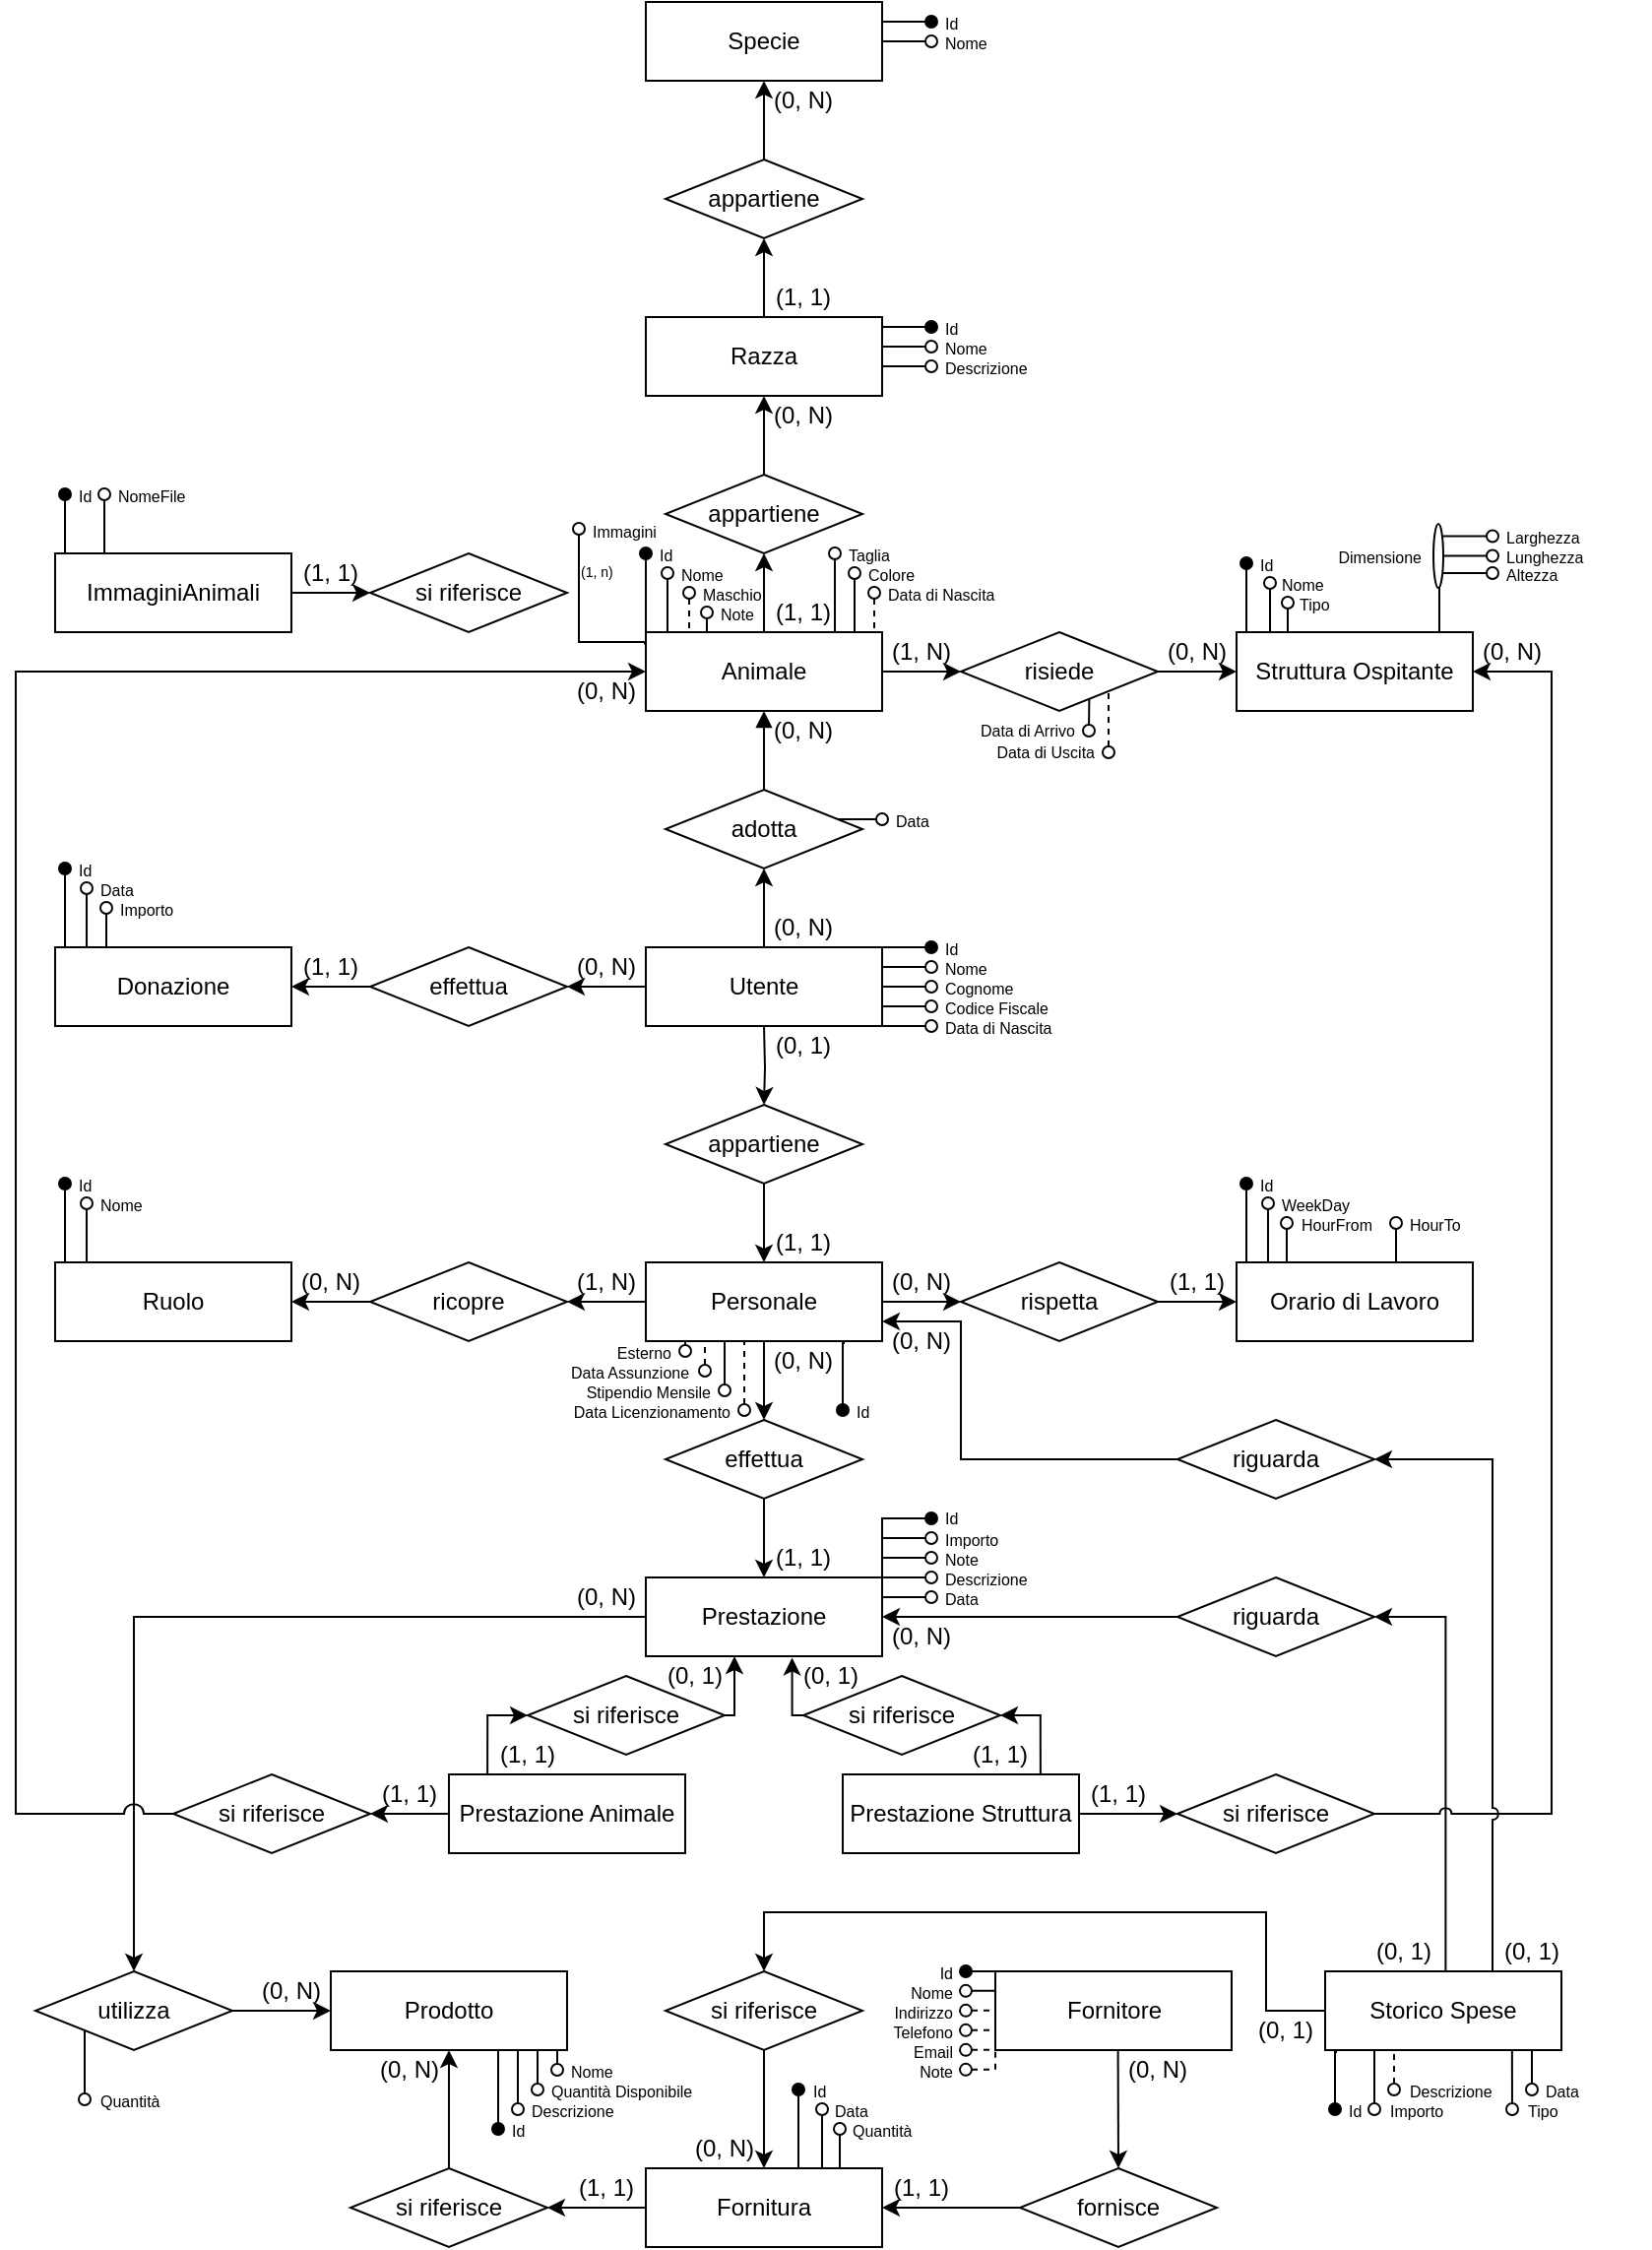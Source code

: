 <mxfile version="23.1.5" type="device">
  <diagram id="C5RBs43oDa-KdzZeNtuy" name="Page-1">
    <mxGraphModel dx="393" dy="216" grid="1" gridSize="5" guides="1" tooltips="1" connect="1" arrows="1" fold="1" page="1" pageScale="1" pageWidth="827" pageHeight="1169" math="0" shadow="0">
      <root>
        <mxCell id="WIyWlLk6GJQsqaUBKTNV-0" />
        <object label="Cardinalità" id="BoeIhIVoKbpGk3FmUMQz-126">
          <mxCell parent="WIyWlLk6GJQsqaUBKTNV-0" />
        </object>
        <mxCell id="BoeIhIVoKbpGk3FmUMQz-133" value="(1, N)" style="text;html=1;align=center;verticalAlign=middle;whiteSpace=wrap;rounded=0;" parent="BoeIhIVoKbpGk3FmUMQz-126" vertex="1">
          <mxGeometry x="460" y="340" width="40" height="20" as="geometry" />
        </mxCell>
        <mxCell id="BoeIhIVoKbpGk3FmUMQz-135" value="(0, N)" style="text;html=1;align=center;verticalAlign=middle;whiteSpace=wrap;rounded=0;" parent="BoeIhIVoKbpGk3FmUMQz-126" vertex="1">
          <mxGeometry x="600" y="340" width="40" height="20" as="geometry" />
        </mxCell>
        <mxCell id="BoeIhIVoKbpGk3FmUMQz-136" value="(0, N)" style="text;html=1;align=center;verticalAlign=middle;whiteSpace=wrap;rounded=0;" parent="BoeIhIVoKbpGk3FmUMQz-126" vertex="1">
          <mxGeometry x="300" y="360" width="40" height="20" as="geometry" />
        </mxCell>
        <mxCell id="BoeIhIVoKbpGk3FmUMQz-146" value="(0, N)" style="text;html=1;align=center;verticalAlign=middle;whiteSpace=wrap;rounded=0;" parent="BoeIhIVoKbpGk3FmUMQz-126" vertex="1">
          <mxGeometry x="400" y="700" width="40" height="20" as="geometry" />
        </mxCell>
        <mxCell id="BoeIhIVoKbpGk3FmUMQz-147" value="(1, 1)" style="text;html=1;align=center;verticalAlign=middle;whiteSpace=wrap;rounded=0;" parent="BoeIhIVoKbpGk3FmUMQz-126" vertex="1">
          <mxGeometry x="400" y="800" width="40" height="20" as="geometry" />
        </mxCell>
        <mxCell id="BoeIhIVoKbpGk3FmUMQz-150" value="(1, 1)" style="text;html=1;align=center;verticalAlign=middle;whiteSpace=wrap;rounded=0;" parent="BoeIhIVoKbpGk3FmUMQz-126" vertex="1">
          <mxGeometry x="200" y="920" width="40" height="20" as="geometry" />
        </mxCell>
        <mxCell id="BoeIhIVoKbpGk3FmUMQz-151" value="(0, N)" style="text;html=1;align=center;verticalAlign=middle;whiteSpace=wrap;rounded=0;" parent="BoeIhIVoKbpGk3FmUMQz-126" vertex="1">
          <mxGeometry x="760" y="340" width="40" height="20" as="geometry" />
        </mxCell>
        <mxCell id="BoeIhIVoKbpGk3FmUMQz-152" value="(0, N)" style="text;html=1;align=center;verticalAlign=middle;whiteSpace=wrap;rounded=0;" parent="BoeIhIVoKbpGk3FmUMQz-126" vertex="1">
          <mxGeometry x="300" y="820" width="40" height="20" as="geometry" />
        </mxCell>
        <mxCell id="BoeIhIVoKbpGk3FmUMQz-153" value="(0, N)" style="text;html=1;align=center;verticalAlign=middle;whiteSpace=wrap;rounded=0;" parent="BoeIhIVoKbpGk3FmUMQz-126" vertex="1">
          <mxGeometry x="140" y="1020" width="40" height="20" as="geometry" />
        </mxCell>
        <mxCell id="BoeIhIVoKbpGk3FmUMQz-179" value="(1, 1)" style="text;html=1;align=center;verticalAlign=middle;whiteSpace=wrap;rounded=0;" parent="BoeIhIVoKbpGk3FmUMQz-126" vertex="1">
          <mxGeometry x="560" y="920" width="40" height="20" as="geometry" />
        </mxCell>
        <mxCell id="pvUVwOb5FAfZ0gwJ9Y8m-2" style="edgeStyle=orthogonalEdgeStyle;rounded=0;orthogonalLoop=1;jettySize=auto;html=1;startArrow=oval;startFill=0;endArrow=none;endFill=0;entryX=0.652;entryY=0.845;entryDx=0;entryDy=0;entryPerimeter=0;" parent="BoeIhIVoKbpGk3FmUMQz-126" target="BoeIhIVoKbpGk3FmUMQz-39" edge="1">
          <mxGeometry relative="1" as="geometry">
            <mxPoint x="569" y="375" as="targetPoint" />
            <Array as="points" />
            <mxPoint x="565" y="390" as="sourcePoint" />
          </mxGeometry>
        </mxCell>
        <mxCell id="pvUVwOb5FAfZ0gwJ9Y8m-3" value="Data di Arrivo" style="text;html=1;align=right;verticalAlign=middle;whiteSpace=wrap;rounded=0;spacingLeft=5;fontSize=8;" parent="BoeIhIVoKbpGk3FmUMQz-126" vertex="1">
          <mxGeometry x="465" y="385" width="95" height="10" as="geometry" />
        </mxCell>
        <mxCell id="pvUVwOb5FAfZ0gwJ9Y8m-4" style="edgeStyle=orthogonalEdgeStyle;rounded=0;orthogonalLoop=1;jettySize=auto;html=1;startArrow=oval;startFill=0;endArrow=none;endFill=0;entryX=1;entryY=1;entryDx=0;entryDy=0;dashed=1;" parent="BoeIhIVoKbpGk3FmUMQz-126" target="BoeIhIVoKbpGk3FmUMQz-39" edge="1">
          <mxGeometry relative="1" as="geometry">
            <mxPoint x="575" y="385" as="targetPoint" />
            <Array as="points" />
            <mxPoint x="575" y="401" as="sourcePoint" />
          </mxGeometry>
        </mxCell>
        <mxCell id="pvUVwOb5FAfZ0gwJ9Y8m-5" value="Data di Uscita" style="text;html=1;align=right;verticalAlign=middle;whiteSpace=wrap;rounded=0;spacingLeft=5;fontSize=8;" parent="BoeIhIVoKbpGk3FmUMQz-126" vertex="1">
          <mxGeometry x="475" y="396" width="95" height="10" as="geometry" />
        </mxCell>
        <mxCell id="pvUVwOb5FAfZ0gwJ9Y8m-14" style="edgeStyle=orthogonalEdgeStyle;rounded=0;orthogonalLoop=1;jettySize=auto;html=1;entryX=1;entryY=0.75;entryDx=0;entryDy=0;" parent="BoeIhIVoKbpGk3FmUMQz-126" source="pvUVwOb5FAfZ0gwJ9Y8m-8" target="BoeIhIVoKbpGk3FmUMQz-24" edge="1">
          <mxGeometry relative="1" as="geometry">
            <Array as="points">
              <mxPoint x="500" y="760" />
              <mxPoint x="500" y="690" />
            </Array>
          </mxGeometry>
        </mxCell>
        <mxCell id="pvUVwOb5FAfZ0gwJ9Y8m-8" value="riguarda" style="rhombus;whiteSpace=wrap;html=1;" parent="BoeIhIVoKbpGk3FmUMQz-126" vertex="1">
          <mxGeometry x="610" y="740" width="100" height="40" as="geometry" />
        </mxCell>
        <mxCell id="pvUVwOb5FAfZ0gwJ9Y8m-16" style="edgeStyle=orthogonalEdgeStyle;rounded=0;orthogonalLoop=1;jettySize=auto;html=1;entryX=1;entryY=0.5;entryDx=0;entryDy=0;" parent="BoeIhIVoKbpGk3FmUMQz-126" source="pvUVwOb5FAfZ0gwJ9Y8m-15" target="BoeIhIVoKbpGk3FmUMQz-42" edge="1">
          <mxGeometry relative="1" as="geometry" />
        </mxCell>
        <mxCell id="pvUVwOb5FAfZ0gwJ9Y8m-15" value="riguarda" style="rhombus;whiteSpace=wrap;html=1;" parent="BoeIhIVoKbpGk3FmUMQz-126" vertex="1">
          <mxGeometry x="610" y="820" width="100" height="40" as="geometry" />
        </mxCell>
        <mxCell id="pvUVwOb5FAfZ0gwJ9Y8m-18" style="edgeStyle=orthogonalEdgeStyle;rounded=0;orthogonalLoop=1;jettySize=auto;html=1;entryX=1;entryY=0.5;entryDx=0;entryDy=0;jumpStyle=arc;exitX=0.51;exitY=-0.011;exitDx=0;exitDy=0;exitPerimeter=0;" parent="BoeIhIVoKbpGk3FmUMQz-126" target="pvUVwOb5FAfZ0gwJ9Y8m-15" edge="1">
          <mxGeometry relative="1" as="geometry">
            <Array as="points">
              <mxPoint x="746" y="840" />
            </Array>
            <mxPoint x="746.2" y="1019.56" as="sourcePoint" />
          </mxGeometry>
        </mxCell>
        <mxCell id="pvUVwOb5FAfZ0gwJ9Y8m-19" value="(0, N)" style="text;html=1;align=center;verticalAlign=middle;whiteSpace=wrap;rounded=0;" parent="BoeIhIVoKbpGk3FmUMQz-126" vertex="1">
          <mxGeometry x="460" y="690" width="40" height="20" as="geometry" />
        </mxCell>
        <mxCell id="pvUVwOb5FAfZ0gwJ9Y8m-21" value="(0, N)" style="text;html=1;align=center;verticalAlign=middle;whiteSpace=wrap;rounded=0;" parent="BoeIhIVoKbpGk3FmUMQz-126" vertex="1">
          <mxGeometry x="460" y="840" width="40" height="20" as="geometry" />
        </mxCell>
        <mxCell id="pvUVwOb5FAfZ0gwJ9Y8m-22" value="(0, 1)" style="text;html=1;align=center;verticalAlign=middle;whiteSpace=wrap;rounded=0;" parent="BoeIhIVoKbpGk3FmUMQz-126" vertex="1">
          <mxGeometry x="645" y="1040" width="40" height="20" as="geometry" />
        </mxCell>
        <mxCell id="pvUVwOb5FAfZ0gwJ9Y8m-23" value="(0, 1)" style="text;html=1;align=center;verticalAlign=middle;whiteSpace=wrap;rounded=0;" parent="BoeIhIVoKbpGk3FmUMQz-126" vertex="1">
          <mxGeometry x="770" y="1000" width="40" height="20" as="geometry" />
        </mxCell>
        <mxCell id="pvUVwOb5FAfZ0gwJ9Y8m-24" value="(0, 1)" style="text;html=1;align=center;verticalAlign=middle;whiteSpace=wrap;rounded=0;" parent="BoeIhIVoKbpGk3FmUMQz-126" vertex="1">
          <mxGeometry x="705" y="1000" width="40" height="20" as="geometry" />
        </mxCell>
        <mxCell id="pvUVwOb5FAfZ0gwJ9Y8m-26" value="Prodotto" style="rounded=0;whiteSpace=wrap;html=1;" parent="BoeIhIVoKbpGk3FmUMQz-126" vertex="1">
          <mxGeometry x="180" y="1020" width="120" height="40" as="geometry" />
        </mxCell>
        <mxCell id="pvUVwOb5FAfZ0gwJ9Y8m-49" style="edgeStyle=orthogonalEdgeStyle;rounded=0;orthogonalLoop=1;jettySize=auto;html=1;" parent="BoeIhIVoKbpGk3FmUMQz-126" source="pvUVwOb5FAfZ0gwJ9Y8m-29" target="pvUVwOb5FAfZ0gwJ9Y8m-26" edge="1">
          <mxGeometry relative="1" as="geometry" />
        </mxCell>
        <mxCell id="pvUVwOb5FAfZ0gwJ9Y8m-29" value="si riferisce" style="rhombus;whiteSpace=wrap;html=1;" parent="BoeIhIVoKbpGk3FmUMQz-126" vertex="1">
          <mxGeometry x="190" y="1120" width="100" height="40" as="geometry" />
        </mxCell>
        <mxCell id="pvUVwOb5FAfZ0gwJ9Y8m-30" style="edgeStyle=orthogonalEdgeStyle;rounded=0;orthogonalLoop=1;jettySize=auto;html=1;entryX=0;entryY=0.5;entryDx=0;entryDy=0;" parent="BoeIhIVoKbpGk3FmUMQz-126" source="BoeIhIVoKbpGk3FmUMQz-56" target="pvUVwOb5FAfZ0gwJ9Y8m-26" edge="1">
          <mxGeometry relative="1" as="geometry" />
        </mxCell>
        <mxCell id="pvUVwOb5FAfZ0gwJ9Y8m-31" value="fornisce" style="rhombus;whiteSpace=wrap;html=1;" parent="BoeIhIVoKbpGk3FmUMQz-126" vertex="1">
          <mxGeometry x="530" y="1120" width="100" height="40" as="geometry" />
        </mxCell>
        <mxCell id="pvUVwOb5FAfZ0gwJ9Y8m-34" style="edgeStyle=orthogonalEdgeStyle;rounded=0;orthogonalLoop=1;jettySize=auto;html=1;entryX=1;entryY=0.5;entryDx=0;entryDy=0;" parent="BoeIhIVoKbpGk3FmUMQz-126" source="pvUVwOb5FAfZ0gwJ9Y8m-31" target="BoeIhIVoKbpGk3FmUMQz-55" edge="1">
          <mxGeometry relative="1" as="geometry" />
        </mxCell>
        <mxCell id="pvUVwOb5FAfZ0gwJ9Y8m-35" style="edgeStyle=orthogonalEdgeStyle;rounded=0;orthogonalLoop=1;jettySize=auto;html=1;entryX=0.5;entryY=0;entryDx=0;entryDy=0;exitX=-0.005;exitY=0.017;exitDx=0;exitDy=0;exitPerimeter=0;" parent="BoeIhIVoKbpGk3FmUMQz-126" source="BoeIhIVoKbpGk3FmUMQz-156" target="pvUVwOb5FAfZ0gwJ9Y8m-31" edge="1">
          <mxGeometry relative="1" as="geometry">
            <Array as="points">
              <mxPoint x="580" y="1060" />
            </Array>
          </mxGeometry>
        </mxCell>
        <mxCell id="pvUVwOb5FAfZ0gwJ9Y8m-36" style="edgeStyle=orthogonalEdgeStyle;rounded=0;orthogonalLoop=1;jettySize=auto;html=1;startArrow=oval;startFill=0;endArrow=none;endFill=0;entryX=0;entryY=0;entryDx=0;entryDy=0;entryPerimeter=0;" parent="BoeIhIVoKbpGk3FmUMQz-126" edge="1">
          <mxGeometry relative="1" as="geometry">
            <mxPoint x="532.5" y="1029.93" as="targetPoint" />
            <Array as="points">
              <mxPoint x="532.5" y="1029.93" />
              <mxPoint x="532.5" y="1029.93" />
            </Array>
            <mxPoint x="502.5" y="1029.93" as="sourcePoint" />
          </mxGeometry>
        </mxCell>
        <mxCell id="pvUVwOb5FAfZ0gwJ9Y8m-37" value="&lt;font style=&quot;font-size: 8px;&quot;&gt;Nome&lt;/font&gt;" style="text;html=1;align=right;verticalAlign=middle;whiteSpace=wrap;rounded=0;spacingLeft=0;" parent="BoeIhIVoKbpGk3FmUMQz-126" vertex="1">
          <mxGeometry x="482.5" y="1025" width="15" height="10" as="geometry" />
        </mxCell>
        <mxCell id="pvUVwOb5FAfZ0gwJ9Y8m-38" style="edgeStyle=orthogonalEdgeStyle;rounded=0;orthogonalLoop=1;jettySize=auto;html=1;startArrow=oval;startFill=0;endArrow=none;endFill=0;entryX=0;entryY=0;entryDx=0;entryDy=0;entryPerimeter=0;dashed=1;" parent="BoeIhIVoKbpGk3FmUMQz-126" edge="1">
          <mxGeometry relative="1" as="geometry">
            <mxPoint x="532.5" y="1039.93" as="targetPoint" />
            <Array as="points">
              <mxPoint x="532.5" y="1039.93" />
              <mxPoint x="532.5" y="1039.93" />
            </Array>
            <mxPoint x="502.5" y="1039.93" as="sourcePoint" />
          </mxGeometry>
        </mxCell>
        <mxCell id="pvUVwOb5FAfZ0gwJ9Y8m-39" value="&lt;font style=&quot;font-size: 8px;&quot;&gt;Indirizzo&lt;/font&gt;" style="text;html=1;align=right;verticalAlign=middle;whiteSpace=wrap;rounded=0;spacingLeft=0;" parent="BoeIhIVoKbpGk3FmUMQz-126" vertex="1">
          <mxGeometry x="482.5" y="1035" width="15" height="10" as="geometry" />
        </mxCell>
        <mxCell id="pvUVwOb5FAfZ0gwJ9Y8m-40" style="edgeStyle=orthogonalEdgeStyle;rounded=0;orthogonalLoop=1;jettySize=auto;html=1;startArrow=oval;startFill=0;endArrow=none;endFill=0;entryX=0;entryY=0;entryDx=0;entryDy=0;entryPerimeter=0;dashed=1;" parent="BoeIhIVoKbpGk3FmUMQz-126" edge="1">
          <mxGeometry relative="1" as="geometry">
            <mxPoint x="532.5" y="1049.93" as="targetPoint" />
            <Array as="points">
              <mxPoint x="532.5" y="1049.93" />
              <mxPoint x="532.5" y="1049.93" />
            </Array>
            <mxPoint x="502.5" y="1049.93" as="sourcePoint" />
          </mxGeometry>
        </mxCell>
        <mxCell id="pvUVwOb5FAfZ0gwJ9Y8m-41" value="&lt;font style=&quot;font-size: 8px;&quot;&gt;Telefono&lt;/font&gt;" style="text;html=1;align=right;verticalAlign=middle;whiteSpace=wrap;rounded=0;spacingLeft=0;" parent="BoeIhIVoKbpGk3FmUMQz-126" vertex="1">
          <mxGeometry x="482.5" y="1045" width="15" height="10" as="geometry" />
        </mxCell>
        <mxCell id="pvUVwOb5FAfZ0gwJ9Y8m-42" style="edgeStyle=orthogonalEdgeStyle;rounded=0;orthogonalLoop=1;jettySize=auto;html=1;startArrow=oval;startFill=0;endArrow=none;endFill=0;entryX=0;entryY=0;entryDx=0;entryDy=0;entryPerimeter=0;dashed=1;" parent="BoeIhIVoKbpGk3FmUMQz-126" edge="1">
          <mxGeometry relative="1" as="geometry">
            <mxPoint x="532.5" y="1059.93" as="targetPoint" />
            <Array as="points">
              <mxPoint x="532.5" y="1059.93" />
              <mxPoint x="532.5" y="1059.93" />
            </Array>
            <mxPoint x="502.5" y="1059.93" as="sourcePoint" />
          </mxGeometry>
        </mxCell>
        <mxCell id="pvUVwOb5FAfZ0gwJ9Y8m-43" value="&lt;font style=&quot;font-size: 8px;&quot;&gt;Email&lt;/font&gt;" style="text;html=1;align=right;verticalAlign=middle;whiteSpace=wrap;rounded=0;spacingLeft=0;" parent="BoeIhIVoKbpGk3FmUMQz-126" vertex="1">
          <mxGeometry x="482.5" y="1055" width="15" height="10" as="geometry" />
        </mxCell>
        <mxCell id="pvUVwOb5FAfZ0gwJ9Y8m-45" style="edgeStyle=orthogonalEdgeStyle;rounded=0;orthogonalLoop=1;jettySize=auto;html=1;startArrow=oval;startFill=0;endArrow=none;endFill=0;entryX=0;entryY=1;entryDx=0;entryDy=0;dashed=1;" parent="BoeIhIVoKbpGk3FmUMQz-126" target="BoeIhIVoKbpGk3FmUMQz-64" edge="1">
          <mxGeometry relative="1" as="geometry">
            <mxPoint x="532.5" y="1060" as="targetPoint" />
            <Array as="points">
              <mxPoint x="517.5" y="1070" />
            </Array>
            <mxPoint x="502.5" y="1069.93" as="sourcePoint" />
          </mxGeometry>
        </mxCell>
        <mxCell id="pvUVwOb5FAfZ0gwJ9Y8m-46" value="&lt;font style=&quot;font-size: 8px;&quot;&gt;Note&lt;/font&gt;" style="text;html=1;align=right;verticalAlign=middle;whiteSpace=wrap;rounded=0;spacingLeft=0;" parent="BoeIhIVoKbpGk3FmUMQz-126" vertex="1">
          <mxGeometry x="482.5" y="1065" width="15" height="10" as="geometry" />
        </mxCell>
        <mxCell id="pvUVwOb5FAfZ0gwJ9Y8m-52" style="edgeStyle=orthogonalEdgeStyle;rounded=0;orthogonalLoop=1;jettySize=auto;html=1;" parent="BoeIhIVoKbpGk3FmUMQz-126" source="pvUVwOb5FAfZ0gwJ9Y8m-50" target="BoeIhIVoKbpGk3FmUMQz-55" edge="1">
          <mxGeometry relative="1" as="geometry" />
        </mxCell>
        <mxCell id="pvUVwOb5FAfZ0gwJ9Y8m-50" value="si riferisce" style="rhombus;whiteSpace=wrap;html=1;" parent="BoeIhIVoKbpGk3FmUMQz-126" vertex="1">
          <mxGeometry x="350" y="1020" width="100" height="40" as="geometry" />
        </mxCell>
        <mxCell id="pvUVwOb5FAfZ0gwJ9Y8m-51" style="edgeStyle=orthogonalEdgeStyle;rounded=0;orthogonalLoop=1;jettySize=auto;html=1;entryX=0.5;entryY=0;entryDx=0;entryDy=0;" parent="BoeIhIVoKbpGk3FmUMQz-126" target="pvUVwOb5FAfZ0gwJ9Y8m-50" edge="1">
          <mxGeometry relative="1" as="geometry">
            <Array as="points">
              <mxPoint x="655" y="1040" />
              <mxPoint x="655" y="990" />
              <mxPoint x="400" y="990" />
            </Array>
            <mxPoint x="685" y="1040" as="sourcePoint" />
          </mxGeometry>
        </mxCell>
        <mxCell id="pvUVwOb5FAfZ0gwJ9Y8m-53" value="(1, 1)" style="text;html=1;align=center;verticalAlign=middle;whiteSpace=wrap;rounded=0;" parent="BoeIhIVoKbpGk3FmUMQz-126" vertex="1">
          <mxGeometry x="300" y="1120" width="40" height="20" as="geometry" />
        </mxCell>
        <mxCell id="pvUVwOb5FAfZ0gwJ9Y8m-54" value="(1, 1)" style="text;html=1;align=center;verticalAlign=middle;whiteSpace=wrap;rounded=0;" parent="BoeIhIVoKbpGk3FmUMQz-126" vertex="1">
          <mxGeometry x="460" y="1120" width="40" height="20" as="geometry" />
        </mxCell>
        <mxCell id="pvUVwOb5FAfZ0gwJ9Y8m-57" style="edgeStyle=orthogonalEdgeStyle;rounded=0;orthogonalLoop=1;jettySize=auto;html=1;exitX=0;exitY=0.5;exitDx=0;exitDy=0;startArrow=oval;startFill=1;endArrow=none;endFill=0;" parent="BoeIhIVoKbpGk3FmUMQz-126" source="pvUVwOb5FAfZ0gwJ9Y8m-58" edge="1">
          <mxGeometry relative="1" as="geometry">
            <mxPoint x="417.5" y="1120" as="targetPoint" />
            <Array as="points">
              <mxPoint x="417.5" y="1090" />
            </Array>
          </mxGeometry>
        </mxCell>
        <mxCell id="pvUVwOb5FAfZ0gwJ9Y8m-58" value="&lt;font style=&quot;font-size: 8px;&quot;&gt;Id&lt;/font&gt;" style="text;html=1;align=left;verticalAlign=middle;whiteSpace=wrap;rounded=0;spacingLeft=5;" parent="BoeIhIVoKbpGk3FmUMQz-126" vertex="1">
          <mxGeometry x="417.5" y="1075" width="15" height="10" as="geometry" />
        </mxCell>
        <mxCell id="pvUVwOb5FAfZ0gwJ9Y8m-59" value="&lt;font style=&quot;font-size: 8px;&quot;&gt;Data&lt;/font&gt;" style="text;html=1;align=left;verticalAlign=middle;whiteSpace=wrap;rounded=0;spacingLeft=5;" parent="BoeIhIVoKbpGk3FmUMQz-126" vertex="1">
          <mxGeometry x="428.5" y="1085" width="60" height="10" as="geometry" />
        </mxCell>
        <mxCell id="pvUVwOb5FAfZ0gwJ9Y8m-60" style="edgeStyle=orthogonalEdgeStyle;rounded=0;orthogonalLoop=1;jettySize=auto;html=1;exitX=0;exitY=0.5;exitDx=0;exitDy=0;startArrow=oval;startFill=0;endArrow=none;endFill=0;entryX=0.325;entryY=-0.008;entryDx=0;entryDy=0;entryPerimeter=0;" parent="BoeIhIVoKbpGk3FmUMQz-126" edge="1">
          <mxGeometry relative="1" as="geometry">
            <mxPoint x="428.5" y="1120" as="targetPoint" />
            <Array as="points">
              <mxPoint x="429.5" y="1120" />
            </Array>
            <mxPoint x="429.5" y="1090" as="sourcePoint" />
          </mxGeometry>
        </mxCell>
        <mxCell id="pvUVwOb5FAfZ0gwJ9Y8m-61" style="edgeStyle=orthogonalEdgeStyle;rounded=0;orthogonalLoop=1;jettySize=auto;html=1;exitX=0;exitY=0.5;exitDx=0;exitDy=0;startArrow=oval;startFill=0;endArrow=none;endFill=0;entryX=0.325;entryY=-0.008;entryDx=0;entryDy=0;entryPerimeter=0;" parent="BoeIhIVoKbpGk3FmUMQz-126" edge="1">
          <mxGeometry relative="1" as="geometry">
            <mxPoint x="437.5" y="1130" as="targetPoint" />
            <Array as="points">
              <mxPoint x="438.5" y="1130" />
            </Array>
            <mxPoint x="438.5" y="1100" as="sourcePoint" />
          </mxGeometry>
        </mxCell>
        <mxCell id="pvUVwOb5FAfZ0gwJ9Y8m-62" value="&lt;font style=&quot;font-size: 8px;&quot;&gt;Quantità&lt;/font&gt;" style="text;html=1;align=left;verticalAlign=middle;whiteSpace=wrap;rounded=0;spacingLeft=5;" parent="BoeIhIVoKbpGk3FmUMQz-126" vertex="1">
          <mxGeometry x="437.5" y="1095" width="60" height="10" as="geometry" />
        </mxCell>
        <mxCell id="pvUVwOb5FAfZ0gwJ9Y8m-63" value="(0, N)" style="text;html=1;align=center;verticalAlign=middle;whiteSpace=wrap;rounded=0;" parent="BoeIhIVoKbpGk3FmUMQz-126" vertex="1">
          <mxGeometry x="200" y="1060" width="40" height="20" as="geometry" />
        </mxCell>
        <mxCell id="ebaa5GWg6lbQa8gXnotD-7" style="edgeStyle=orthogonalEdgeStyle;rounded=0;orthogonalLoop=1;jettySize=auto;html=1;entryX=0;entryY=0.5;entryDx=0;entryDy=0;exitX=0.163;exitY=-0.002;exitDx=0;exitDy=0;exitPerimeter=0;" parent="BoeIhIVoKbpGk3FmUMQz-126" source="BoeIhIVoKbpGk3FmUMQz-175" target="ebaa5GWg6lbQa8gXnotD-0" edge="1">
          <mxGeometry relative="1" as="geometry">
            <Array as="points">
              <mxPoint x="260" y="890" />
            </Array>
          </mxGeometry>
        </mxCell>
        <mxCell id="ebaa5GWg6lbQa8gXnotD-9" style="edgeStyle=orthogonalEdgeStyle;rounded=0;orthogonalLoop=1;jettySize=auto;html=1;entryX=1;entryY=0.5;entryDx=0;entryDy=0;exitX=0.837;exitY=-0.008;exitDx=0;exitDy=0;exitPerimeter=0;" parent="BoeIhIVoKbpGk3FmUMQz-126" source="BoeIhIVoKbpGk3FmUMQz-176" target="ebaa5GWg6lbQa8gXnotD-1" edge="1">
          <mxGeometry relative="1" as="geometry">
            <Array as="points">
              <mxPoint x="540" y="890" />
            </Array>
          </mxGeometry>
        </mxCell>
        <mxCell id="ebaa5GWg6lbQa8gXnotD-10" style="edgeStyle=orthogonalEdgeStyle;rounded=0;orthogonalLoop=1;jettySize=auto;html=1;entryX=0.619;entryY=1.018;entryDx=0;entryDy=0;entryPerimeter=0;" parent="BoeIhIVoKbpGk3FmUMQz-126" source="ebaa5GWg6lbQa8gXnotD-1" target="BoeIhIVoKbpGk3FmUMQz-42" edge="1">
          <mxGeometry relative="1" as="geometry">
            <Array as="points">
              <mxPoint x="414" y="890" />
            </Array>
          </mxGeometry>
        </mxCell>
        <mxCell id="ebaa5GWg6lbQa8gXnotD-11" style="edgeStyle=orthogonalEdgeStyle;rounded=0;orthogonalLoop=1;jettySize=auto;html=1;entryX=1;entryY=0;entryDx=0;entryDy=0;" parent="BoeIhIVoKbpGk3FmUMQz-126" source="ebaa5GWg6lbQa8gXnotD-0" target="ebaa5GWg6lbQa8gXnotD-15" edge="1">
          <mxGeometry relative="1" as="geometry">
            <Array as="points">
              <mxPoint x="385" y="890" />
            </Array>
          </mxGeometry>
        </mxCell>
        <mxCell id="ebaa5GWg6lbQa8gXnotD-12" value="(1, 1)" style="text;html=1;align=center;verticalAlign=middle;whiteSpace=wrap;rounded=0;" parent="BoeIhIVoKbpGk3FmUMQz-126" vertex="1">
          <mxGeometry x="500" y="900" width="40" height="20" as="geometry" />
        </mxCell>
        <mxCell id="ebaa5GWg6lbQa8gXnotD-13" value="(1, 1)" style="text;html=1;align=center;verticalAlign=middle;whiteSpace=wrap;rounded=0;" parent="BoeIhIVoKbpGk3FmUMQz-126" vertex="1">
          <mxGeometry x="260" y="900" width="40" height="20" as="geometry" />
        </mxCell>
        <mxCell id="ebaa5GWg6lbQa8gXnotD-14" value="(0, 1)" style="text;html=1;align=center;verticalAlign=middle;whiteSpace=wrap;rounded=0;" parent="BoeIhIVoKbpGk3FmUMQz-126" vertex="1">
          <mxGeometry x="414" y="860" width="40" height="20" as="geometry" />
        </mxCell>
        <mxCell id="ebaa5GWg6lbQa8gXnotD-15" value="(0, 1)" style="text;html=1;align=center;verticalAlign=middle;whiteSpace=wrap;rounded=0;" parent="BoeIhIVoKbpGk3FmUMQz-126" vertex="1">
          <mxGeometry x="345" y="860" width="40" height="20" as="geometry" />
        </mxCell>
        <mxCell id="s4uL81jDiW6tjJJz0Npg-1" style="edgeStyle=orthogonalEdgeStyle;rounded=0;orthogonalLoop=1;jettySize=auto;html=1;startArrow=oval;startFill=0;endArrow=none;endFill=0;entryX=0.791;entryY=0.984;entryDx=0;entryDy=0;entryPerimeter=0;" edge="1" parent="BoeIhIVoKbpGk3FmUMQz-126" target="s4uL81jDiW6tjJJz0Npg-0">
          <mxGeometry relative="1" as="geometry">
            <mxPoint x="780" y="1070" as="targetPoint" />
            <Array as="points" />
            <mxPoint x="780" y="1090" as="sourcePoint" />
          </mxGeometry>
        </mxCell>
        <mxCell id="s4uL81jDiW6tjJJz0Npg-2" value="&lt;font style=&quot;font-size: 8px;&quot;&gt;Tipo&lt;/font&gt;" style="text;html=1;align=left;verticalAlign=middle;whiteSpace=wrap;rounded=0;spacingLeft=5;" vertex="1" parent="BoeIhIVoKbpGk3FmUMQz-126">
          <mxGeometry x="781" y="1085" width="60" height="10" as="geometry" />
        </mxCell>
        <mxCell id="s4uL81jDiW6tjJJz0Npg-3" value="&lt;font style=&quot;font-size: 8px;&quot;&gt;Data&lt;/font&gt;" style="text;html=1;align=left;verticalAlign=middle;whiteSpace=wrap;rounded=0;spacingLeft=5;" vertex="1" parent="BoeIhIVoKbpGk3FmUMQz-126">
          <mxGeometry x="790" y="1075" width="60" height="10" as="geometry" />
        </mxCell>
        <mxCell id="s4uL81jDiW6tjJJz0Npg-4" style="edgeStyle=orthogonalEdgeStyle;rounded=0;orthogonalLoop=1;jettySize=auto;html=1;startArrow=oval;startFill=0;endArrow=none;endFill=0;" edge="1" parent="BoeIhIVoKbpGk3FmUMQz-126">
          <mxGeometry relative="1" as="geometry">
            <mxPoint x="790" y="1060" as="targetPoint" />
            <Array as="points">
              <mxPoint x="790" y="1080" />
            </Array>
            <mxPoint x="790" y="1080" as="sourcePoint" />
          </mxGeometry>
        </mxCell>
        <object label="immaginiAnimali" id="BoeIhIVoKbpGk3FmUMQz-182">
          <mxCell parent="WIyWlLk6GJQsqaUBKTNV-0" />
        </object>
        <mxCell id="QWO8vgkVDqZWM68zxsy_-0" value="ImmaginiAnimali" style="rounded=0;whiteSpace=wrap;html=1;" parent="BoeIhIVoKbpGk3FmUMQz-182" vertex="1">
          <mxGeometry x="40" y="300" width="120" height="40" as="geometry" />
        </mxCell>
        <mxCell id="BoeIhIVoKbpGk3FmUMQz-132" value="(1, 1)" style="text;html=1;align=center;verticalAlign=middle;whiteSpace=wrap;rounded=0;" parent="BoeIhIVoKbpGk3FmUMQz-182" vertex="1">
          <mxGeometry x="160" y="300" width="40" height="20" as="geometry" />
        </mxCell>
        <mxCell id="BoeIhIVoKbpGk3FmUMQz-81" value="" style="edgeStyle=orthogonalEdgeStyle;rounded=0;orthogonalLoop=1;jettySize=auto;html=1;" parent="BoeIhIVoKbpGk3FmUMQz-182" source="QWO8vgkVDqZWM68zxsy_-0" target="BoeIhIVoKbpGk3FmUMQz-6" edge="1">
          <mxGeometry relative="1" as="geometry" />
        </mxCell>
        <mxCell id="BoeIhIVoKbpGk3FmUMQz-6" value="si riferisce" style="rhombus;whiteSpace=wrap;html=1;" parent="BoeIhIVoKbpGk3FmUMQz-182" vertex="1">
          <mxGeometry x="200" y="300" width="100" height="40" as="geometry" />
        </mxCell>
        <mxCell id="BoeIhIVoKbpGk3FmUMQz-124" value="&lt;font style=&quot;font-size: 8px;&quot;&gt;NomeFile&lt;/font&gt;" style="text;html=1;align=left;verticalAlign=middle;whiteSpace=wrap;rounded=0;spacingLeft=5;" parent="BoeIhIVoKbpGk3FmUMQz-182" vertex="1">
          <mxGeometry x="65" y="265" width="60" height="10" as="geometry" />
        </mxCell>
        <mxCell id="BoeIhIVoKbpGk3FmUMQz-122" value="&lt;font style=&quot;font-size: 8px;&quot;&gt;Id&lt;/font&gt;" style="text;html=1;align=left;verticalAlign=middle;whiteSpace=wrap;rounded=0;spacingLeft=5;" parent="BoeIhIVoKbpGk3FmUMQz-182" vertex="1">
          <mxGeometry x="45" y="265" width="60" height="10" as="geometry" />
        </mxCell>
        <mxCell id="BoeIhIVoKbpGk3FmUMQz-123" style="edgeStyle=orthogonalEdgeStyle;rounded=0;orthogonalLoop=1;jettySize=auto;html=1;exitX=0;exitY=0.5;exitDx=0;exitDy=0;startArrow=oval;startFill=1;endArrow=none;endFill=0;" parent="BoeIhIVoKbpGk3FmUMQz-182" source="BoeIhIVoKbpGk3FmUMQz-122" edge="1">
          <mxGeometry relative="1" as="geometry">
            <mxPoint x="45" y="300" as="targetPoint" />
            <Array as="points">
              <mxPoint x="45" y="270" />
            </Array>
          </mxGeometry>
        </mxCell>
        <mxCell id="BoeIhIVoKbpGk3FmUMQz-125" style="edgeStyle=orthogonalEdgeStyle;rounded=0;orthogonalLoop=1;jettySize=auto;html=1;exitX=0;exitY=0.5;exitDx=0;exitDy=0;startArrow=oval;startFill=0;endArrow=none;endFill=0;entryX=0.325;entryY=-0.008;entryDx=0;entryDy=0;entryPerimeter=0;" parent="BoeIhIVoKbpGk3FmUMQz-182" source="BoeIhIVoKbpGk3FmUMQz-124" edge="1">
          <mxGeometry relative="1" as="geometry">
            <mxPoint x="64" y="300" as="targetPoint" />
            <Array as="points">
              <mxPoint x="65" y="300" />
            </Array>
          </mxGeometry>
        </mxCell>
        <mxCell id="ebaa5GWg6lbQa8gXnotD-1" value="si riferisce" style="rhombus;whiteSpace=wrap;html=1;" parent="BoeIhIVoKbpGk3FmUMQz-182" vertex="1">
          <mxGeometry x="420" y="870" width="100" height="40" as="geometry" />
        </mxCell>
        <mxCell id="ebaa5GWg6lbQa8gXnotD-0" value="si riferisce" style="rhombus;whiteSpace=wrap;html=1;" parent="BoeIhIVoKbpGk3FmUMQz-182" vertex="1">
          <mxGeometry x="280" y="870" width="100" height="40" as="geometry" />
        </mxCell>
        <object label="raffinamento1" id="BoeIhIVoKbpGk3FmUMQz-385">
          <mxCell parent="WIyWlLk6GJQsqaUBKTNV-0" />
        </object>
        <mxCell id="BoeIhIVoKbpGk3FmUMQz-112" value="&lt;font style=&quot;font-size: 8px;&quot;&gt;Id&lt;/font&gt;" style="text;html=1;align=left;verticalAlign=middle;whiteSpace=wrap;rounded=0;spacingLeft=5;" parent="BoeIhIVoKbpGk3FmUMQz-385" vertex="1">
          <mxGeometry x="485" y="180" width="60" height="10" as="geometry" />
        </mxCell>
        <mxCell id="BoeIhIVoKbpGk3FmUMQz-113" style="edgeStyle=orthogonalEdgeStyle;rounded=0;orthogonalLoop=1;jettySize=auto;html=1;exitX=0;exitY=0.5;exitDx=0;exitDy=0;startArrow=oval;startFill=1;endArrow=none;endFill=0;" parent="BoeIhIVoKbpGk3FmUMQz-385" source="BoeIhIVoKbpGk3FmUMQz-112" edge="1">
          <mxGeometry relative="1" as="geometry">
            <mxPoint x="460" y="185" as="targetPoint" />
            <Array as="points">
              <mxPoint x="485" y="185" />
              <mxPoint x="460" y="185" />
            </Array>
          </mxGeometry>
        </mxCell>
        <mxCell id="BoeIhIVoKbpGk3FmUMQz-114" value="&lt;font style=&quot;font-size: 8px;&quot;&gt;Nome&lt;/font&gt;" style="text;html=1;align=left;verticalAlign=middle;whiteSpace=wrap;rounded=0;spacingLeft=5;" parent="BoeIhIVoKbpGk3FmUMQz-385" vertex="1">
          <mxGeometry x="485" y="190" width="60" height="10" as="geometry" />
        </mxCell>
        <mxCell id="BoeIhIVoKbpGk3FmUMQz-115" style="edgeStyle=orthogonalEdgeStyle;rounded=0;orthogonalLoop=1;jettySize=auto;html=1;exitX=0;exitY=0.5;exitDx=0;exitDy=0;startArrow=oval;startFill=0;endArrow=none;endFill=0;" parent="BoeIhIVoKbpGk3FmUMQz-385" source="BoeIhIVoKbpGk3FmUMQz-114" edge="1">
          <mxGeometry relative="1" as="geometry">
            <mxPoint x="460" y="195" as="targetPoint" />
            <Array as="points">
              <mxPoint x="480" y="195" />
            </Array>
          </mxGeometry>
        </mxCell>
        <mxCell id="BoeIhIVoKbpGk3FmUMQz-117" value="&lt;font style=&quot;font-size: 8px;&quot;&gt;Descrizione&lt;/font&gt;" style="text;html=1;align=left;verticalAlign=middle;whiteSpace=wrap;rounded=0;spacingLeft=5;" parent="BoeIhIVoKbpGk3FmUMQz-385" vertex="1">
          <mxGeometry x="485" y="200" width="60" height="10" as="geometry" />
        </mxCell>
        <mxCell id="BoeIhIVoKbpGk3FmUMQz-118" style="edgeStyle=orthogonalEdgeStyle;rounded=0;orthogonalLoop=1;jettySize=auto;html=1;exitX=0;exitY=0.5;exitDx=0;exitDy=0;startArrow=oval;startFill=0;endArrow=none;endFill=0;" parent="BoeIhIVoKbpGk3FmUMQz-385" source="BoeIhIVoKbpGk3FmUMQz-117" edge="1">
          <mxGeometry relative="1" as="geometry">
            <mxPoint x="460" y="205" as="targetPoint" />
            <Array as="points">
              <mxPoint x="480" y="205" />
            </Array>
          </mxGeometry>
        </mxCell>
        <mxCell id="BoeIhIVoKbpGk3FmUMQz-183" value="&lt;font style=&quot;font-size: 8px;&quot;&gt;Id&lt;/font&gt;" style="text;html=1;align=left;verticalAlign=middle;whiteSpace=wrap;rounded=0;spacingLeft=5;" parent="BoeIhIVoKbpGk3FmUMQz-385" vertex="1">
          <mxGeometry x="485" y="25" width="60" height="10" as="geometry" />
        </mxCell>
        <mxCell id="BoeIhIVoKbpGk3FmUMQz-184" style="edgeStyle=orthogonalEdgeStyle;rounded=0;orthogonalLoop=1;jettySize=auto;html=1;exitX=0;exitY=0.5;exitDx=0;exitDy=0;startArrow=oval;startFill=1;endArrow=none;endFill=0;entryX=1;entryY=0.25;entryDx=0;entryDy=0;" parent="BoeIhIVoKbpGk3FmUMQz-385" source="BoeIhIVoKbpGk3FmUMQz-183" target="BoeIhIVoKbpGk3FmUMQz-2" edge="1">
          <mxGeometry relative="1" as="geometry">
            <mxPoint x="460" y="25" as="targetPoint" />
            <Array as="points" />
          </mxGeometry>
        </mxCell>
        <mxCell id="BoeIhIVoKbpGk3FmUMQz-185" value="&lt;font style=&quot;font-size: 8px;&quot;&gt;Nome&lt;/font&gt;" style="text;html=1;align=left;verticalAlign=middle;whiteSpace=wrap;rounded=0;spacingLeft=5;" parent="BoeIhIVoKbpGk3FmUMQz-385" vertex="1">
          <mxGeometry x="485" y="35" width="60" height="10" as="geometry" />
        </mxCell>
        <mxCell id="BoeIhIVoKbpGk3FmUMQz-186" style="edgeStyle=orthogonalEdgeStyle;rounded=0;orthogonalLoop=1;jettySize=auto;html=1;exitX=0;exitY=0.5;exitDx=0;exitDy=0;startArrow=oval;startFill=0;endArrow=none;endFill=0;" parent="BoeIhIVoKbpGk3FmUMQz-385" source="BoeIhIVoKbpGk3FmUMQz-185" edge="1">
          <mxGeometry relative="1" as="geometry">
            <mxPoint x="460" y="40" as="targetPoint" />
            <Array as="points">
              <mxPoint x="480" y="40" />
            </Array>
          </mxGeometry>
        </mxCell>
        <mxCell id="BoeIhIVoKbpGk3FmUMQz-79" value="" style="edgeStyle=orthogonalEdgeStyle;rounded=0;orthogonalLoop=1;jettySize=auto;html=1;" parent="BoeIhIVoKbpGk3FmUMQz-385" source="BoeIhIVoKbpGk3FmUMQz-1" target="BoeIhIVoKbpGk3FmUMQz-4" edge="1">
          <mxGeometry relative="1" as="geometry" />
        </mxCell>
        <mxCell id="BoeIhIVoKbpGk3FmUMQz-1" value="Razza" style="rounded=0;whiteSpace=wrap;html=1;" parent="BoeIhIVoKbpGk3FmUMQz-385" vertex="1">
          <mxGeometry x="340" y="180" width="120" height="40" as="geometry" />
        </mxCell>
        <mxCell id="BoeIhIVoKbpGk3FmUMQz-2" value="Specie" style="rounded=0;whiteSpace=wrap;html=1;" parent="BoeIhIVoKbpGk3FmUMQz-385" vertex="1">
          <mxGeometry x="340" y="20" width="120" height="40" as="geometry" />
        </mxCell>
        <mxCell id="BoeIhIVoKbpGk3FmUMQz-77" value="" style="edgeStyle=orthogonalEdgeStyle;rounded=0;orthogonalLoop=1;jettySize=auto;html=1;" parent="BoeIhIVoKbpGk3FmUMQz-385" source="BoeIhIVoKbpGk3FmUMQz-3" target="BoeIhIVoKbpGk3FmUMQz-5" edge="1">
          <mxGeometry relative="1" as="geometry" />
        </mxCell>
        <mxCell id="BoeIhIVoKbpGk3FmUMQz-80" value="" style="edgeStyle=orthogonalEdgeStyle;rounded=0;orthogonalLoop=1;jettySize=auto;html=1;" parent="BoeIhIVoKbpGk3FmUMQz-385" source="BoeIhIVoKbpGk3FmUMQz-4" target="BoeIhIVoKbpGk3FmUMQz-2" edge="1">
          <mxGeometry relative="1" as="geometry" />
        </mxCell>
        <mxCell id="BoeIhIVoKbpGk3FmUMQz-4" value="appartiene" style="rhombus;whiteSpace=wrap;html=1;" parent="BoeIhIVoKbpGk3FmUMQz-385" vertex="1">
          <mxGeometry x="350" y="100" width="100" height="40" as="geometry" />
        </mxCell>
        <mxCell id="BoeIhIVoKbpGk3FmUMQz-78" value="" style="edgeStyle=orthogonalEdgeStyle;rounded=0;orthogonalLoop=1;jettySize=auto;html=1;" parent="BoeIhIVoKbpGk3FmUMQz-385" source="BoeIhIVoKbpGk3FmUMQz-5" target="BoeIhIVoKbpGk3FmUMQz-1" edge="1">
          <mxGeometry relative="1" as="geometry" />
        </mxCell>
        <mxCell id="BoeIhIVoKbpGk3FmUMQz-5" value="appartiene" style="rhombus;whiteSpace=wrap;html=1;" parent="BoeIhIVoKbpGk3FmUMQz-385" vertex="1">
          <mxGeometry x="350" y="260" width="100" height="40" as="geometry" />
        </mxCell>
        <mxCell id="BoeIhIVoKbpGk3FmUMQz-127" value="(0, N)" style="text;html=1;align=center;verticalAlign=middle;whiteSpace=wrap;rounded=0;" parent="BoeIhIVoKbpGk3FmUMQz-385" vertex="1">
          <mxGeometry x="400" y="60" width="40" height="20" as="geometry" />
        </mxCell>
        <mxCell id="BoeIhIVoKbpGk3FmUMQz-128" value="(1, 1)" style="text;html=1;align=center;verticalAlign=middle;whiteSpace=wrap;rounded=0;" parent="BoeIhIVoKbpGk3FmUMQz-385" vertex="1">
          <mxGeometry x="400" y="160" width="40" height="20" as="geometry" />
        </mxCell>
        <mxCell id="BoeIhIVoKbpGk3FmUMQz-129" value="(0, N)" style="text;html=1;align=center;verticalAlign=middle;whiteSpace=wrap;rounded=0;" parent="BoeIhIVoKbpGk3FmUMQz-385" vertex="1">
          <mxGeometry x="400" y="220" width="40" height="20" as="geometry" />
        </mxCell>
        <mxCell id="BoeIhIVoKbpGk3FmUMQz-130" value="(1, 1)" style="text;html=1;align=center;verticalAlign=middle;whiteSpace=wrap;rounded=0;" parent="BoeIhIVoKbpGk3FmUMQz-385" vertex="1">
          <mxGeometry x="400" y="320" width="40" height="20" as="geometry" />
        </mxCell>
        <object label="Attributi" id="BoeIhIVoKbpGk3FmUMQz-98">
          <mxCell parent="WIyWlLk6GJQsqaUBKTNV-0" />
        </object>
        <mxCell id="BoeIhIVoKbpGk3FmUMQz-236" value="&lt;font style=&quot;font-size: 8px;&quot;&gt;Id&lt;/font&gt;" style="text;html=1;align=left;verticalAlign=middle;whiteSpace=wrap;rounded=0;spacingLeft=5;" parent="BoeIhIVoKbpGk3FmUMQz-98" vertex="1">
          <mxGeometry x="645" y="300" width="15" height="10" as="geometry" />
        </mxCell>
        <mxCell id="BoeIhIVoKbpGk3FmUMQz-237" style="edgeStyle=orthogonalEdgeStyle;rounded=0;orthogonalLoop=1;jettySize=auto;html=1;exitX=0;exitY=0.5;exitDx=0;exitDy=0;startArrow=oval;startFill=1;endArrow=none;endFill=0;" parent="BoeIhIVoKbpGk3FmUMQz-98" source="BoeIhIVoKbpGk3FmUMQz-236" edge="1">
          <mxGeometry relative="1" as="geometry">
            <mxPoint x="645" y="345" as="targetPoint" />
            <Array as="points">
              <mxPoint x="645" y="315" />
            </Array>
          </mxGeometry>
        </mxCell>
        <mxCell id="BoeIhIVoKbpGk3FmUMQz-238" style="edgeStyle=orthogonalEdgeStyle;rounded=0;orthogonalLoop=1;jettySize=auto;html=1;exitX=0;exitY=0.5;exitDx=0;exitDy=0;startArrow=oval;startFill=0;endArrow=none;endFill=0;entryX=0.325;entryY=-0.008;entryDx=0;entryDy=0;entryPerimeter=0;" parent="BoeIhIVoKbpGk3FmUMQz-98" edge="1">
          <mxGeometry relative="1" as="geometry">
            <mxPoint x="656" y="345" as="targetPoint" />
            <Array as="points">
              <mxPoint x="657" y="345" />
            </Array>
            <mxPoint x="657" y="315" as="sourcePoint" />
          </mxGeometry>
        </mxCell>
        <mxCell id="BoeIhIVoKbpGk3FmUMQz-239" value="&lt;font style=&quot;font-size: 8px;&quot;&gt;Nome&lt;/font&gt;" style="text;html=1;align=left;verticalAlign=middle;whiteSpace=wrap;rounded=0;spacingLeft=5;" parent="BoeIhIVoKbpGk3FmUMQz-98" vertex="1">
          <mxGeometry x="656" y="310" width="60" height="10" as="geometry" />
        </mxCell>
        <mxCell id="BoeIhIVoKbpGk3FmUMQz-241" value="&lt;font style=&quot;font-size: 8px;&quot;&gt;Tipo&lt;/font&gt;" style="text;html=1;align=left;verticalAlign=middle;whiteSpace=wrap;rounded=0;spacingLeft=5;" parent="BoeIhIVoKbpGk3FmUMQz-98" vertex="1">
          <mxGeometry x="665" y="320" width="60" height="10" as="geometry" />
        </mxCell>
        <mxCell id="BoeIhIVoKbpGk3FmUMQz-243" style="edgeStyle=orthogonalEdgeStyle;rounded=0;orthogonalLoop=1;jettySize=auto;html=1;exitX=0;exitY=0.5;exitDx=0;exitDy=0;startArrow=oval;startFill=0;endArrow=none;endFill=0;entryX=0.325;entryY=-0.008;entryDx=0;entryDy=0;entryPerimeter=0;" parent="BoeIhIVoKbpGk3FmUMQz-98" edge="1">
          <mxGeometry relative="1" as="geometry">
            <mxPoint x="665" y="355" as="targetPoint" />
            <Array as="points">
              <mxPoint x="666" y="355" />
            </Array>
            <mxPoint x="666" y="325" as="sourcePoint" />
          </mxGeometry>
        </mxCell>
        <mxCell id="BoeIhIVoKbpGk3FmUMQz-244" style="edgeStyle=orthogonalEdgeStyle;rounded=0;orthogonalLoop=1;jettySize=auto;html=1;exitX=0;exitY=0.5;exitDx=0;exitDy=0;startArrow=none;startFill=0;endArrow=none;endFill=0;entryX=0.325;entryY=-0.008;entryDx=0;entryDy=0;entryPerimeter=0;" parent="BoeIhIVoKbpGk3FmUMQz-98" edge="1">
          <mxGeometry relative="1" as="geometry">
            <mxPoint x="742" y="347.5" as="targetPoint" />
            <Array as="points">
              <mxPoint x="743" y="347.5" />
            </Array>
            <mxPoint x="743" y="317.5" as="sourcePoint" />
          </mxGeometry>
        </mxCell>
        <mxCell id="BoeIhIVoKbpGk3FmUMQz-245" value="&lt;font style=&quot;font-size: 8px;&quot;&gt;Dimensione&lt;/font&gt;" style="text;html=1;align=right;verticalAlign=middle;whiteSpace=wrap;rounded=0;spacingLeft=0;spacingRight=-1;" parent="BoeIhIVoKbpGk3FmUMQz-98" vertex="1">
          <mxGeometry x="680" y="296.25" width="55" height="10" as="geometry" />
        </mxCell>
        <mxCell id="BoeIhIVoKbpGk3FmUMQz-248" value="" style="ellipse;whiteSpace=wrap;html=1;" parent="BoeIhIVoKbpGk3FmUMQz-98" vertex="1">
          <mxGeometry x="740" y="285" width="5" height="32.5" as="geometry" />
        </mxCell>
        <mxCell id="BoeIhIVoKbpGk3FmUMQz-249" value="&lt;font style=&quot;font-size: 8px;&quot;&gt;Larghezza&lt;/font&gt;" style="text;html=1;align=left;verticalAlign=middle;whiteSpace=wrap;rounded=0;spacingLeft=5;" parent="BoeIhIVoKbpGk3FmUMQz-98" vertex="1">
          <mxGeometry x="770" y="286.25" width="60" height="10" as="geometry" />
        </mxCell>
        <mxCell id="BoeIhIVoKbpGk3FmUMQz-250" style="edgeStyle=orthogonalEdgeStyle;rounded=0;orthogonalLoop=1;jettySize=auto;html=1;exitX=0;exitY=0.5;exitDx=0;exitDy=0;startArrow=oval;startFill=0;endArrow=none;endFill=0;" parent="BoeIhIVoKbpGk3FmUMQz-98" source="BoeIhIVoKbpGk3FmUMQz-249" edge="1">
          <mxGeometry relative="1" as="geometry">
            <mxPoint x="745" y="291.25" as="targetPoint" />
            <Array as="points">
              <mxPoint x="765" y="291.25" />
            </Array>
          </mxGeometry>
        </mxCell>
        <mxCell id="BoeIhIVoKbpGk3FmUMQz-251" value="&lt;font style=&quot;font-size: 8px;&quot;&gt;Lunghezza&lt;/font&gt;" style="text;html=1;align=left;verticalAlign=middle;whiteSpace=wrap;rounded=0;spacingLeft=5;" parent="BoeIhIVoKbpGk3FmUMQz-98" vertex="1">
          <mxGeometry x="770" y="296.25" width="60" height="10" as="geometry" />
        </mxCell>
        <mxCell id="BoeIhIVoKbpGk3FmUMQz-252" style="edgeStyle=orthogonalEdgeStyle;rounded=0;orthogonalLoop=1;jettySize=auto;html=1;exitX=0;exitY=0.5;exitDx=0;exitDy=0;startArrow=oval;startFill=0;endArrow=none;endFill=0;" parent="BoeIhIVoKbpGk3FmUMQz-98" source="BoeIhIVoKbpGk3FmUMQz-251" edge="1">
          <mxGeometry relative="1" as="geometry">
            <mxPoint x="745" y="301.25" as="targetPoint" />
            <Array as="points">
              <mxPoint x="765" y="301.25" />
            </Array>
          </mxGeometry>
        </mxCell>
        <mxCell id="BoeIhIVoKbpGk3FmUMQz-253" value="&lt;font style=&quot;font-size: 8px;&quot;&gt;Altezza&lt;/font&gt;" style="text;html=1;align=left;verticalAlign=middle;whiteSpace=wrap;rounded=0;spacingLeft=5;" parent="BoeIhIVoKbpGk3FmUMQz-98" vertex="1">
          <mxGeometry x="770" y="305" width="60" height="10" as="geometry" />
        </mxCell>
        <mxCell id="BoeIhIVoKbpGk3FmUMQz-254" style="edgeStyle=orthogonalEdgeStyle;rounded=0;orthogonalLoop=1;jettySize=auto;html=1;exitX=0;exitY=0.5;exitDx=0;exitDy=0;startArrow=oval;startFill=0;endArrow=none;endFill=0;" parent="BoeIhIVoKbpGk3FmUMQz-98" source="BoeIhIVoKbpGk3FmUMQz-253" edge="1">
          <mxGeometry relative="1" as="geometry">
            <mxPoint x="745" y="310" as="targetPoint" />
            <Array as="points">
              <mxPoint x="765" y="310" />
            </Array>
          </mxGeometry>
        </mxCell>
        <mxCell id="BoeIhIVoKbpGk3FmUMQz-289" style="edgeStyle=orthogonalEdgeStyle;rounded=0;orthogonalLoop=1;jettySize=auto;html=1;exitX=0;exitY=0.5;exitDx=0;exitDy=0;startArrow=oval;startFill=0;endArrow=none;endFill=0;" parent="BoeIhIVoKbpGk3FmUMQz-98" source="BoeIhIVoKbpGk3FmUMQz-292" edge="1">
          <mxGeometry relative="1" as="geometry">
            <mxPoint x="460" y="830" as="targetPoint" />
            <Array as="points">
              <mxPoint x="480" y="830" />
            </Array>
          </mxGeometry>
        </mxCell>
        <mxCell id="BoeIhIVoKbpGk3FmUMQz-290" style="edgeStyle=orthogonalEdgeStyle;rounded=0;orthogonalLoop=1;jettySize=auto;html=1;exitX=0;exitY=0.5;exitDx=0;exitDy=0;startArrow=oval;startFill=0;endArrow=none;endFill=0;" parent="BoeIhIVoKbpGk3FmUMQz-98" source="BoeIhIVoKbpGk3FmUMQz-291" edge="1">
          <mxGeometry relative="1" as="geometry">
            <mxPoint x="460" y="820" as="targetPoint" />
            <Array as="points">
              <mxPoint x="485" y="820" />
              <mxPoint x="460" y="820" />
            </Array>
          </mxGeometry>
        </mxCell>
        <mxCell id="BoeIhIVoKbpGk3FmUMQz-291" value="&lt;font style=&quot;font-size: 8px;&quot;&gt;Descrizione&lt;/font&gt;" style="text;html=1;align=left;verticalAlign=middle;whiteSpace=wrap;rounded=0;spacingLeft=5;" parent="BoeIhIVoKbpGk3FmUMQz-98" vertex="1">
          <mxGeometry x="485" y="815" width="60" height="10" as="geometry" />
        </mxCell>
        <mxCell id="BoeIhIVoKbpGk3FmUMQz-292" value="&lt;font style=&quot;font-size: 8px;&quot;&gt;Data&lt;/font&gt;" style="text;html=1;align=left;verticalAlign=middle;whiteSpace=wrap;rounded=0;spacingLeft=5;" parent="BoeIhIVoKbpGk3FmUMQz-98" vertex="1">
          <mxGeometry x="485" y="825" width="60" height="10" as="geometry" />
        </mxCell>
        <mxCell id="BoeIhIVoKbpGk3FmUMQz-293" style="edgeStyle=orthogonalEdgeStyle;rounded=0;orthogonalLoop=1;jettySize=auto;html=1;exitX=0;exitY=0.5;exitDx=0;exitDy=0;startArrow=oval;startFill=1;endArrow=none;endFill=0;entryX=1;entryY=0;entryDx=0;entryDy=0;" parent="BoeIhIVoKbpGk3FmUMQz-98" source="BoeIhIVoKbpGk3FmUMQz-294" target="BoeIhIVoKbpGk3FmUMQz-42" edge="1">
          <mxGeometry relative="1" as="geometry">
            <mxPoint x="460" y="840" as="targetPoint" />
            <Array as="points">
              <mxPoint x="485" y="790" />
              <mxPoint x="460" y="790" />
            </Array>
          </mxGeometry>
        </mxCell>
        <mxCell id="BoeIhIVoKbpGk3FmUMQz-294" value="Id" style="text;html=1;align=left;verticalAlign=middle;whiteSpace=wrap;rounded=0;spacingLeft=5;fontSize=8;" parent="BoeIhIVoKbpGk3FmUMQz-98" vertex="1">
          <mxGeometry x="485" y="785" width="60" height="10" as="geometry" />
        </mxCell>
        <mxCell id="BoeIhIVoKbpGk3FmUMQz-295" style="edgeStyle=orthogonalEdgeStyle;rounded=0;orthogonalLoop=1;jettySize=auto;html=1;exitX=0;exitY=0.5;exitDx=0;exitDy=0;startArrow=oval;startFill=0;endArrow=none;endFill=0;" parent="BoeIhIVoKbpGk3FmUMQz-98" source="BoeIhIVoKbpGk3FmUMQz-296" edge="1">
          <mxGeometry relative="1" as="geometry">
            <mxPoint x="460" y="800" as="targetPoint" />
            <Array as="points">
              <mxPoint x="480" y="800" />
            </Array>
          </mxGeometry>
        </mxCell>
        <mxCell id="BoeIhIVoKbpGk3FmUMQz-296" value="&lt;font style=&quot;font-size: 8px;&quot;&gt;Importo&lt;/font&gt;" style="text;html=1;align=left;verticalAlign=middle;whiteSpace=wrap;rounded=0;spacingLeft=5;" parent="BoeIhIVoKbpGk3FmUMQz-98" vertex="1">
          <mxGeometry x="485" y="795" width="60" height="10" as="geometry" />
        </mxCell>
        <mxCell id="BoeIhIVoKbpGk3FmUMQz-297" style="edgeStyle=orthogonalEdgeStyle;rounded=0;orthogonalLoop=1;jettySize=auto;html=1;exitX=0;exitY=0.5;exitDx=0;exitDy=0;startArrow=oval;startFill=0;endArrow=none;endFill=0;" parent="BoeIhIVoKbpGk3FmUMQz-98" source="BoeIhIVoKbpGk3FmUMQz-298" edge="1">
          <mxGeometry relative="1" as="geometry">
            <mxPoint x="460" y="810" as="targetPoint" />
            <Array as="points">
              <mxPoint x="480" y="810" />
            </Array>
          </mxGeometry>
        </mxCell>
        <mxCell id="BoeIhIVoKbpGk3FmUMQz-298" value="&lt;font style=&quot;font-size: 8px;&quot;&gt;Note&lt;/font&gt;" style="text;html=1;align=left;verticalAlign=middle;whiteSpace=wrap;rounded=0;spacingLeft=5;" parent="BoeIhIVoKbpGk3FmUMQz-98" vertex="1">
          <mxGeometry x="485" y="805" width="85" height="10" as="geometry" />
        </mxCell>
        <mxCell id="BoeIhIVoKbpGk3FmUMQz-300" value="&lt;font style=&quot;font-size: 8px;&quot;&gt;Quantità&lt;/font&gt;" style="text;html=1;align=left;verticalAlign=middle;whiteSpace=wrap;rounded=0;spacingLeft=5;" parent="BoeIhIVoKbpGk3FmUMQz-98" vertex="1">
          <mxGeometry x="56" y="1080" width="60" height="10" as="geometry" />
        </mxCell>
        <mxCell id="BoeIhIVoKbpGk3FmUMQz-336" style="edgeStyle=orthogonalEdgeStyle;rounded=0;orthogonalLoop=1;jettySize=auto;html=1;startArrow=oval;startFill=0;endArrow=none;endFill=0;entryX=0;entryY=1;entryDx=0;entryDy=0;" parent="BoeIhIVoKbpGk3FmUMQz-98" edge="1">
          <mxGeometry relative="1" as="geometry">
            <mxPoint x="710" y="1055" as="targetPoint" />
            <Array as="points">
              <mxPoint x="710" y="1090" />
            </Array>
            <mxPoint x="710" y="1090" as="sourcePoint" />
          </mxGeometry>
        </mxCell>
        <mxCell id="BoeIhIVoKbpGk3FmUMQz-337" style="edgeStyle=orthogonalEdgeStyle;rounded=0;orthogonalLoop=1;jettySize=auto;html=1;exitX=0;exitY=0.5;exitDx=0;exitDy=0;startArrow=oval;startFill=1;endArrow=none;endFill=0;entryX=0.046;entryY=1.022;entryDx=0;entryDy=0;entryPerimeter=0;" parent="BoeIhIVoKbpGk3FmUMQz-98" source="BoeIhIVoKbpGk3FmUMQz-338" edge="1">
          <mxGeometry relative="1" as="geometry">
            <mxPoint x="691" y="1061" as="targetPoint" />
            <Array as="points">
              <mxPoint x="690" y="1090" />
              <mxPoint x="690" y="1061" />
            </Array>
          </mxGeometry>
        </mxCell>
        <mxCell id="BoeIhIVoKbpGk3FmUMQz-338" value="&lt;font style=&quot;font-size: 8px;&quot;&gt;Id&lt;/font&gt;" style="text;html=1;align=left;verticalAlign=middle;whiteSpace=wrap;rounded=0;spacingLeft=5;" parent="BoeIhIVoKbpGk3FmUMQz-98" vertex="1">
          <mxGeometry x="690" y="1085" width="15" height="10" as="geometry" />
        </mxCell>
        <mxCell id="BoeIhIVoKbpGk3FmUMQz-339" value="&lt;font style=&quot;font-size: 8px;&quot;&gt;Importo&lt;/font&gt;" style="text;html=1;align=left;verticalAlign=middle;whiteSpace=wrap;rounded=0;spacingLeft=5;" parent="BoeIhIVoKbpGk3FmUMQz-98" vertex="1">
          <mxGeometry x="711" y="1085" width="60" height="10" as="geometry" />
        </mxCell>
        <mxCell id="BoeIhIVoKbpGk3FmUMQz-340" style="edgeStyle=orthogonalEdgeStyle;rounded=0;orthogonalLoop=1;jettySize=auto;html=1;startArrow=oval;startFill=0;endArrow=none;endFill=0;entryX=0;entryY=1;entryDx=0;entryDy=0;dashed=1;" parent="BoeIhIVoKbpGk3FmUMQz-98" edge="1">
          <mxGeometry relative="1" as="geometry">
            <mxPoint x="720" y="1045" as="targetPoint" />
            <Array as="points">
              <mxPoint x="720" y="1080" />
            </Array>
            <mxPoint x="720" y="1080" as="sourcePoint" />
          </mxGeometry>
        </mxCell>
        <mxCell id="BoeIhIVoKbpGk3FmUMQz-342" value="&lt;font style=&quot;font-size: 8px;&quot;&gt;Descrizione&lt;/font&gt;" style="text;html=1;align=left;verticalAlign=middle;whiteSpace=wrap;rounded=0;spacingLeft=5;" parent="BoeIhIVoKbpGk3FmUMQz-98" vertex="1">
          <mxGeometry x="721" y="1075" width="60" height="10" as="geometry" />
        </mxCell>
        <mxCell id="WIyWlLk6GJQsqaUBKTNV-1" style="" parent="WIyWlLk6GJQsqaUBKTNV-0" />
        <mxCell id="BoeIhIVoKbpGk3FmUMQz-83" value="" style="edgeStyle=orthogonalEdgeStyle;rounded=0;orthogonalLoop=1;jettySize=auto;html=1;" parent="WIyWlLk6GJQsqaUBKTNV-1" source="BoeIhIVoKbpGk3FmUMQz-3" target="BoeIhIVoKbpGk3FmUMQz-39" edge="1">
          <mxGeometry relative="1" as="geometry" />
        </mxCell>
        <mxCell id="BoeIhIVoKbpGk3FmUMQz-38" value="Struttura Ospitante" style="rounded=0;whiteSpace=wrap;html=1;" parent="WIyWlLk6GJQsqaUBKTNV-1" vertex="1">
          <mxGeometry x="640" y="340" width="120" height="40" as="geometry" />
        </mxCell>
        <mxCell id="BoeIhIVoKbpGk3FmUMQz-40" value="" style="edgeStyle=orthogonalEdgeStyle;rounded=0;orthogonalLoop=1;jettySize=auto;html=1;" parent="WIyWlLk6GJQsqaUBKTNV-1" source="BoeIhIVoKbpGk3FmUMQz-39" target="BoeIhIVoKbpGk3FmUMQz-38" edge="1">
          <mxGeometry relative="1" as="geometry" />
        </mxCell>
        <mxCell id="BoeIhIVoKbpGk3FmUMQz-39" value="risiede" style="rhombus;whiteSpace=wrap;html=1;" parent="WIyWlLk6GJQsqaUBKTNV-1" vertex="1">
          <mxGeometry x="500" y="340" width="100" height="40" as="geometry" />
        </mxCell>
        <mxCell id="BoeIhIVoKbpGk3FmUMQz-88" value="" style="edgeStyle=orthogonalEdgeStyle;rounded=0;orthogonalLoop=1;jettySize=auto;html=1;exitX=0;exitY=0.5;exitDx=0;exitDy=0;" parent="WIyWlLk6GJQsqaUBKTNV-1" source="BoeIhIVoKbpGk3FmUMQz-175" target="BoeIhIVoKbpGk3FmUMQz-52" edge="1">
          <mxGeometry relative="1" as="geometry" />
        </mxCell>
        <mxCell id="BoeIhIVoKbpGk3FmUMQz-89" value="" style="edgeStyle=orthogonalEdgeStyle;rounded=0;orthogonalLoop=1;jettySize=auto;html=1;exitX=1;exitY=0.5;exitDx=0;exitDy=0;" parent="WIyWlLk6GJQsqaUBKTNV-1" source="BoeIhIVoKbpGk3FmUMQz-176" target="BoeIhIVoKbpGk3FmUMQz-49" edge="1">
          <mxGeometry relative="1" as="geometry" />
        </mxCell>
        <mxCell id="BoeIhIVoKbpGk3FmUMQz-91" value="" style="edgeStyle=elbowEdgeStyle;rounded=0;orthogonalLoop=1;jettySize=auto;html=1;exitX=0;exitY=0.5;exitDx=0;exitDy=0;jumpStyle=arc;" parent="WIyWlLk6GJQsqaUBKTNV-1" source="BoeIhIVoKbpGk3FmUMQz-42" target="BoeIhIVoKbpGk3FmUMQz-56" edge="1">
          <mxGeometry relative="1" as="geometry">
            <mxPoint x="285" y="795" as="sourcePoint" />
            <Array as="points">
              <mxPoint x="80" y="940" />
            </Array>
          </mxGeometry>
        </mxCell>
        <mxCell id="BoeIhIVoKbpGk3FmUMQz-42" value="Prestazione" style="rounded=0;whiteSpace=wrap;html=1;" parent="WIyWlLk6GJQsqaUBKTNV-1" vertex="1">
          <mxGeometry x="340" y="820" width="120" height="40" as="geometry" />
        </mxCell>
        <mxCell id="BoeIhIVoKbpGk3FmUMQz-45" value="" style="edgeStyle=orthogonalEdgeStyle;rounded=0;orthogonalLoop=1;jettySize=auto;html=1;" parent="WIyWlLk6GJQsqaUBKTNV-1" source="BoeIhIVoKbpGk3FmUMQz-43" target="BoeIhIVoKbpGk3FmUMQz-42" edge="1">
          <mxGeometry relative="1" as="geometry" />
        </mxCell>
        <mxCell id="BoeIhIVoKbpGk3FmUMQz-51" style="edgeStyle=orthogonalEdgeStyle;rounded=0;orthogonalLoop=1;jettySize=auto;html=1;entryX=1;entryY=0.5;entryDx=0;entryDy=0;exitX=1;exitY=0.5;exitDx=0;exitDy=0;jumpStyle=arc;" parent="WIyWlLk6GJQsqaUBKTNV-1" source="BoeIhIVoKbpGk3FmUMQz-49" target="BoeIhIVoKbpGk3FmUMQz-38" edge="1">
          <mxGeometry relative="1" as="geometry">
            <Array as="points">
              <mxPoint x="800" y="940" />
              <mxPoint x="800" y="360" />
            </Array>
          </mxGeometry>
        </mxCell>
        <mxCell id="BoeIhIVoKbpGk3FmUMQz-43" value="effettua" style="rhombus;whiteSpace=wrap;html=1;" parent="WIyWlLk6GJQsqaUBKTNV-1" vertex="1">
          <mxGeometry x="350" y="740" width="100" height="40" as="geometry" />
        </mxCell>
        <mxCell id="BoeIhIVoKbpGk3FmUMQz-54" style="edgeStyle=orthogonalEdgeStyle;rounded=0;orthogonalLoop=1;jettySize=auto;html=1;entryX=0;entryY=0.5;entryDx=0;entryDy=0;exitX=0;exitY=0.5;exitDx=0;exitDy=0;jumpStyle=arc;jumpSize=10;" parent="WIyWlLk6GJQsqaUBKTNV-1" source="BoeIhIVoKbpGk3FmUMQz-52" target="BoeIhIVoKbpGk3FmUMQz-3" edge="1">
          <mxGeometry relative="1" as="geometry">
            <Array as="points">
              <mxPoint x="20" y="940" />
              <mxPoint x="20" y="360" />
            </Array>
          </mxGeometry>
        </mxCell>
        <mxCell id="BoeIhIVoKbpGk3FmUMQz-49" value="si riferisce" style="rhombus;whiteSpace=wrap;html=1;" parent="WIyWlLk6GJQsqaUBKTNV-1" vertex="1">
          <mxGeometry x="610" y="920" width="100" height="40" as="geometry" />
        </mxCell>
        <mxCell id="BoeIhIVoKbpGk3FmUMQz-52" value="si riferisce" style="rhombus;whiteSpace=wrap;html=1;" parent="WIyWlLk6GJQsqaUBKTNV-1" vertex="1">
          <mxGeometry x="100" y="920" width="100" height="40" as="geometry" />
        </mxCell>
        <mxCell id="BoeIhIVoKbpGk3FmUMQz-56" value="utilizza" style="rhombus;whiteSpace=wrap;html=1;" parent="WIyWlLk6GJQsqaUBKTNV-1" vertex="1">
          <mxGeometry x="30" y="1020" width="100" height="40" as="geometry" />
        </mxCell>
        <mxCell id="pvUVwOb5FAfZ0gwJ9Y8m-13" style="edgeStyle=orthogonalEdgeStyle;rounded=0;orthogonalLoop=1;jettySize=auto;html=1;exitX=0;exitY=1;exitDx=0;exitDy=0;entryX=1;entryY=0.5;entryDx=0;entryDy=0;jumpStyle=arc;" parent="WIyWlLk6GJQsqaUBKTNV-1" source="pvUVwOb5FAfZ0gwJ9Y8m-23" target="pvUVwOb5FAfZ0gwJ9Y8m-8" edge="1">
          <mxGeometry relative="1" as="geometry">
            <mxPoint x="605" y="760" as="targetPoint" />
            <Array as="points">
              <mxPoint x="770" y="760" />
            </Array>
            <mxPoint x="790.12" y="1019.56" as="sourcePoint" />
          </mxGeometry>
        </mxCell>
        <mxCell id="BoeIhIVoKbpGk3FmUMQz-175" value="Prestazione Animale" style="rounded=0;whiteSpace=wrap;html=1;" parent="WIyWlLk6GJQsqaUBKTNV-1" vertex="1">
          <mxGeometry x="240" y="920" width="120" height="40" as="geometry" />
        </mxCell>
        <mxCell id="BoeIhIVoKbpGk3FmUMQz-176" value="Prestazione Struttura" style="rounded=0;whiteSpace=wrap;html=1;" parent="WIyWlLk6GJQsqaUBKTNV-1" vertex="1">
          <mxGeometry x="440" y="920" width="120" height="40" as="geometry" />
        </mxCell>
        <mxCell id="BoeIhIVoKbpGk3FmUMQz-417" style="edgeStyle=orthogonalEdgeStyle;rounded=0;orthogonalLoop=1;jettySize=auto;html=1;entryX=0.5;entryY=1;entryDx=0;entryDy=0;startArrow=classic;startFill=1;endArrow=none;endFill=0;" parent="WIyWlLk6GJQsqaUBKTNV-1" source="BoeIhIVoKbpGk3FmUMQz-43" target="BoeIhIVoKbpGk3FmUMQz-24" edge="1">
          <mxGeometry relative="1" as="geometry">
            <mxPoint x="370" y="710" as="targetPoint" />
          </mxGeometry>
        </mxCell>
        <object label="raffinamento2" id="BoeIhIVoKbpGk3FmUMQz-391">
          <mxCell parent="WIyWlLk6GJQsqaUBKTNV-0" />
        </object>
        <mxCell id="BoeIhIVoKbpGk3FmUMQz-267" style="edgeStyle=orthogonalEdgeStyle;rounded=0;orthogonalLoop=1;jettySize=auto;html=1;exitX=0;exitY=0.5;exitDx=0;exitDy=0;startArrow=oval;startFill=0;endArrow=none;endFill=0;" parent="BoeIhIVoKbpGk3FmUMQz-391" source="BoeIhIVoKbpGk3FmUMQz-268" edge="1">
          <mxGeometry relative="1" as="geometry">
            <mxPoint x="435" y="435" as="targetPoint" />
            <Array as="points">
              <mxPoint x="455" y="435" />
            </Array>
          </mxGeometry>
        </mxCell>
        <mxCell id="BoeIhIVoKbpGk3FmUMQz-268" value="&lt;font style=&quot;font-size: 8px;&quot;&gt;Data&lt;/font&gt;" style="text;html=1;align=left;verticalAlign=middle;whiteSpace=wrap;rounded=0;spacingLeft=5;" parent="BoeIhIVoKbpGk3FmUMQz-391" vertex="1">
          <mxGeometry x="460" y="430" width="60" height="10" as="geometry" />
        </mxCell>
        <mxCell id="BoeIhIVoKbpGk3FmUMQz-271" value="&lt;font style=&quot;font-size: 8px;&quot;&gt;Data&lt;/font&gt;" style="text;html=1;align=left;verticalAlign=middle;whiteSpace=wrap;rounded=0;spacingLeft=5;" parent="BoeIhIVoKbpGk3FmUMQz-391" vertex="1">
          <mxGeometry x="56" y="465" width="60" height="10" as="geometry" />
        </mxCell>
        <mxCell id="BoeIhIVoKbpGk3FmUMQz-272" value="&lt;font style=&quot;font-size: 8px;&quot;&gt;Id&lt;/font&gt;" style="text;html=1;align=left;verticalAlign=middle;whiteSpace=wrap;rounded=0;spacingLeft=5;" parent="BoeIhIVoKbpGk3FmUMQz-391" vertex="1">
          <mxGeometry x="45" y="455" width="15" height="10" as="geometry" />
        </mxCell>
        <mxCell id="BoeIhIVoKbpGk3FmUMQz-273" style="edgeStyle=orthogonalEdgeStyle;rounded=0;orthogonalLoop=1;jettySize=auto;html=1;exitX=0;exitY=0.5;exitDx=0;exitDy=0;startArrow=oval;startFill=1;endArrow=none;endFill=0;" parent="BoeIhIVoKbpGk3FmUMQz-391" source="BoeIhIVoKbpGk3FmUMQz-272" edge="1">
          <mxGeometry relative="1" as="geometry">
            <mxPoint x="45" y="500" as="targetPoint" />
            <Array as="points">
              <mxPoint x="45" y="470" />
            </Array>
          </mxGeometry>
        </mxCell>
        <mxCell id="BoeIhIVoKbpGk3FmUMQz-274" style="edgeStyle=orthogonalEdgeStyle;rounded=0;orthogonalLoop=1;jettySize=auto;html=1;exitX=0;exitY=0.5;exitDx=0;exitDy=0;startArrow=oval;startFill=0;endArrow=none;endFill=0;entryX=0.325;entryY=-0.008;entryDx=0;entryDy=0;entryPerimeter=0;" parent="BoeIhIVoKbpGk3FmUMQz-391" source="BoeIhIVoKbpGk3FmUMQz-271" edge="1">
          <mxGeometry relative="1" as="geometry">
            <mxPoint x="55" y="500" as="targetPoint" />
            <Array as="points">
              <mxPoint x="56" y="500" />
            </Array>
          </mxGeometry>
        </mxCell>
        <mxCell id="BoeIhIVoKbpGk3FmUMQz-275" value="&lt;font style=&quot;font-size: 8px;&quot;&gt;Importo&lt;/font&gt;" style="text;html=1;align=left;verticalAlign=middle;whiteSpace=wrap;rounded=0;spacingLeft=5;" parent="BoeIhIVoKbpGk3FmUMQz-391" vertex="1">
          <mxGeometry x="66" y="475" width="60" height="10" as="geometry" />
        </mxCell>
        <mxCell id="BoeIhIVoKbpGk3FmUMQz-276" style="edgeStyle=orthogonalEdgeStyle;rounded=0;orthogonalLoop=1;jettySize=auto;html=1;exitX=0;exitY=0.5;exitDx=0;exitDy=0;startArrow=oval;startFill=0;endArrow=none;endFill=0;entryX=0.325;entryY=-0.008;entryDx=0;entryDy=0;entryPerimeter=0;" parent="BoeIhIVoKbpGk3FmUMQz-391" source="BoeIhIVoKbpGk3FmUMQz-275" edge="1">
          <mxGeometry relative="1" as="geometry">
            <mxPoint x="65" y="510" as="targetPoint" />
            <Array as="points">
              <mxPoint x="66" y="510" />
            </Array>
          </mxGeometry>
        </mxCell>
        <mxCell id="BoeIhIVoKbpGk3FmUMQz-17" value="" style="edgeStyle=orthogonalEdgeStyle;rounded=0;orthogonalLoop=1;jettySize=auto;html=1;startArrow=block;startFill=1;endArrow=none;endFill=0;" parent="BoeIhIVoKbpGk3FmUMQz-391" source="BoeIhIVoKbpGk3FmUMQz-3" target="BoeIhIVoKbpGk3FmUMQz-15" edge="1">
          <mxGeometry relative="1" as="geometry" />
        </mxCell>
        <mxCell id="BoeIhIVoKbpGk3FmUMQz-15" value="adotta" style="rhombus;whiteSpace=wrap;html=1;" parent="BoeIhIVoKbpGk3FmUMQz-391" vertex="1">
          <mxGeometry x="350" y="420" width="100" height="40" as="geometry" />
        </mxCell>
        <mxCell id="BoeIhIVoKbpGk3FmUMQz-19" value="" style="edgeStyle=orthogonalEdgeStyle;rounded=0;orthogonalLoop=1;jettySize=auto;html=1;" parent="BoeIhIVoKbpGk3FmUMQz-391" source="BoeIhIVoKbpGk3FmUMQz-16" target="BoeIhIVoKbpGk3FmUMQz-15" edge="1">
          <mxGeometry relative="1" as="geometry" />
        </mxCell>
        <mxCell id="BoeIhIVoKbpGk3FmUMQz-84" value="" style="edgeStyle=orthogonalEdgeStyle;rounded=0;orthogonalLoop=1;jettySize=auto;html=1;" parent="BoeIhIVoKbpGk3FmUMQz-391" source="BoeIhIVoKbpGk3FmUMQz-16" target="BoeIhIVoKbpGk3FmUMQz-21" edge="1">
          <mxGeometry relative="1" as="geometry" />
        </mxCell>
        <mxCell id="BoeIhIVoKbpGk3FmUMQz-20" value="Donazione" style="rounded=0;whiteSpace=wrap;html=1;" parent="BoeIhIVoKbpGk3FmUMQz-391" vertex="1">
          <mxGeometry x="40" y="500" width="120" height="40" as="geometry" />
        </mxCell>
        <mxCell id="BoeIhIVoKbpGk3FmUMQz-22" value="" style="edgeStyle=orthogonalEdgeStyle;rounded=0;orthogonalLoop=1;jettySize=auto;html=1;" parent="BoeIhIVoKbpGk3FmUMQz-391" source="BoeIhIVoKbpGk3FmUMQz-21" target="BoeIhIVoKbpGk3FmUMQz-20" edge="1">
          <mxGeometry relative="1" as="geometry" />
        </mxCell>
        <mxCell id="BoeIhIVoKbpGk3FmUMQz-21" value="effettua" style="rhombus;whiteSpace=wrap;html=1;" parent="BoeIhIVoKbpGk3FmUMQz-391" vertex="1">
          <mxGeometry x="200" y="500" width="100" height="40" as="geometry" />
        </mxCell>
        <mxCell id="BoeIhIVoKbpGk3FmUMQz-137" value="(0, N)" style="text;html=1;align=center;verticalAlign=middle;whiteSpace=wrap;rounded=0;" parent="BoeIhIVoKbpGk3FmUMQz-391" vertex="1">
          <mxGeometry x="400" y="380" width="40" height="20" as="geometry" />
        </mxCell>
        <mxCell id="BoeIhIVoKbpGk3FmUMQz-138" value="(0, N)" style="text;html=1;align=center;verticalAlign=middle;whiteSpace=wrap;rounded=0;" parent="BoeIhIVoKbpGk3FmUMQz-391" vertex="1">
          <mxGeometry x="400" y="480" width="40" height="20" as="geometry" />
        </mxCell>
        <mxCell id="BoeIhIVoKbpGk3FmUMQz-139" value="(0, N)" style="text;html=1;align=center;verticalAlign=middle;whiteSpace=wrap;rounded=0;" parent="BoeIhIVoKbpGk3FmUMQz-391" vertex="1">
          <mxGeometry x="300" y="500" width="40" height="20" as="geometry" />
        </mxCell>
        <mxCell id="BoeIhIVoKbpGk3FmUMQz-140" value="(1, 1)" style="text;html=1;align=center;verticalAlign=middle;whiteSpace=wrap;rounded=0;" parent="BoeIhIVoKbpGk3FmUMQz-391" vertex="1">
          <mxGeometry x="160" y="500" width="40" height="20" as="geometry" />
        </mxCell>
        <object label="animali" id="BoeIhIVoKbpGk3FmUMQz-413">
          <mxCell parent="WIyWlLk6GJQsqaUBKTNV-0" />
        </object>
        <mxCell id="BoeIhIVoKbpGk3FmUMQz-200" style="edgeStyle=orthogonalEdgeStyle;rounded=0;orthogonalLoop=1;jettySize=auto;html=1;exitX=0;exitY=0.5;exitDx=0;exitDy=0;startArrow=oval;startFill=0;endArrow=none;endFill=0;entryX=0.325;entryY=-0.008;entryDx=0;entryDy=0;entryPerimeter=0;dashed=1;" parent="BoeIhIVoKbpGk3FmUMQz-413" source="BoeIhIVoKbpGk3FmUMQz-199" edge="1">
          <mxGeometry relative="1" as="geometry">
            <mxPoint x="361" y="340" as="targetPoint" />
            <Array as="points">
              <mxPoint x="362" y="340" />
            </Array>
          </mxGeometry>
        </mxCell>
        <mxCell id="BoeIhIVoKbpGk3FmUMQz-213" style="edgeStyle=orthogonalEdgeStyle;rounded=0;orthogonalLoop=1;jettySize=auto;html=1;exitX=0;exitY=0.5;exitDx=0;exitDy=0;startArrow=oval;startFill=0;endArrow=none;endFill=0;entryX=0.325;entryY=-0.008;entryDx=0;entryDy=0;entryPerimeter=0;" parent="BoeIhIVoKbpGk3FmUMQz-413" source="BoeIhIVoKbpGk3FmUMQz-212" edge="1">
          <mxGeometry relative="1" as="geometry">
            <mxPoint x="370" y="340" as="targetPoint" />
            <Array as="points">
              <mxPoint x="371" y="340" />
            </Array>
          </mxGeometry>
        </mxCell>
        <mxCell id="BoeIhIVoKbpGk3FmUMQz-193" value="&lt;font style=&quot;font-size: 8px;&quot;&gt;Id&lt;/font&gt;" style="text;html=1;align=left;verticalAlign=middle;whiteSpace=wrap;rounded=0;spacingLeft=5;" parent="BoeIhIVoKbpGk3FmUMQz-413" vertex="1">
          <mxGeometry x="340" y="295" width="15" height="10" as="geometry" />
        </mxCell>
        <mxCell id="BoeIhIVoKbpGk3FmUMQz-194" style="edgeStyle=orthogonalEdgeStyle;rounded=0;orthogonalLoop=1;jettySize=auto;html=1;exitX=0;exitY=0.5;exitDx=0;exitDy=0;startArrow=oval;startFill=1;endArrow=none;endFill=0;" parent="BoeIhIVoKbpGk3FmUMQz-413" source="BoeIhIVoKbpGk3FmUMQz-193" edge="1">
          <mxGeometry relative="1" as="geometry">
            <mxPoint x="340" y="340" as="targetPoint" />
            <Array as="points">
              <mxPoint x="340" y="310" />
            </Array>
          </mxGeometry>
        </mxCell>
        <mxCell id="BoeIhIVoKbpGk3FmUMQz-195" style="edgeStyle=orthogonalEdgeStyle;rounded=0;orthogonalLoop=1;jettySize=auto;html=1;exitX=0;exitY=0.5;exitDx=0;exitDy=0;startArrow=oval;startFill=0;endArrow=none;endFill=0;entryX=0.325;entryY=-0.008;entryDx=0;entryDy=0;entryPerimeter=0;" parent="BoeIhIVoKbpGk3FmUMQz-413" source="BoeIhIVoKbpGk3FmUMQz-192" edge="1">
          <mxGeometry relative="1" as="geometry">
            <mxPoint x="350" y="340" as="targetPoint" />
            <Array as="points">
              <mxPoint x="351" y="340" />
            </Array>
          </mxGeometry>
        </mxCell>
        <mxCell id="BoeIhIVoKbpGk3FmUMQz-212" value="&lt;font style=&quot;font-size: 8px;&quot;&gt;Note&lt;/font&gt;" style="text;html=1;align=left;verticalAlign=middle;whiteSpace=wrap;rounded=0;spacingLeft=5;" parent="BoeIhIVoKbpGk3FmUMQz-413" vertex="1">
          <mxGeometry x="371" y="325" width="60" height="10" as="geometry" />
        </mxCell>
        <mxCell id="BoeIhIVoKbpGk3FmUMQz-199" value="&lt;font style=&quot;font-size: 8px;&quot;&gt;Maschio&lt;/font&gt;" style="text;html=1;align=left;verticalAlign=middle;whiteSpace=wrap;rounded=0;spacingLeft=5;" parent="BoeIhIVoKbpGk3FmUMQz-413" vertex="1">
          <mxGeometry x="362" y="315" width="60" height="10" as="geometry" />
        </mxCell>
        <mxCell id="BoeIhIVoKbpGk3FmUMQz-192" value="&lt;font style=&quot;font-size: 8px;&quot;&gt;Nome&lt;/font&gt;" style="text;html=1;align=left;verticalAlign=middle;whiteSpace=wrap;rounded=0;spacingLeft=5;" parent="BoeIhIVoKbpGk3FmUMQz-413" vertex="1">
          <mxGeometry x="351" y="305" width="60" height="10" as="geometry" />
        </mxCell>
        <mxCell id="BoeIhIVoKbpGk3FmUMQz-203" value="&lt;font style=&quot;font-size: 8px;&quot;&gt;Taglia&lt;/font&gt;" style="text;html=1;align=left;verticalAlign=middle;whiteSpace=wrap;rounded=0;spacingLeft=5;" parent="BoeIhIVoKbpGk3FmUMQz-413" vertex="1">
          <mxGeometry x="436" y="295" width="60" height="10" as="geometry" />
        </mxCell>
        <mxCell id="BoeIhIVoKbpGk3FmUMQz-204" style="edgeStyle=orthogonalEdgeStyle;rounded=0;orthogonalLoop=1;jettySize=auto;html=1;exitX=0;exitY=0.5;exitDx=0;exitDy=0;startArrow=oval;startFill=0;endArrow=none;endFill=0;entryX=0.325;entryY=-0.008;entryDx=0;entryDy=0;entryPerimeter=0;" parent="BoeIhIVoKbpGk3FmUMQz-413" source="BoeIhIVoKbpGk3FmUMQz-203" edge="1">
          <mxGeometry relative="1" as="geometry">
            <mxPoint x="435" y="340" as="targetPoint" />
            <Array as="points">
              <mxPoint x="436" y="340" />
            </Array>
          </mxGeometry>
        </mxCell>
        <mxCell id="BoeIhIVoKbpGk3FmUMQz-205" value="&lt;font style=&quot;font-size: 8px;&quot;&gt;Colore&lt;/font&gt;" style="text;html=1;align=left;verticalAlign=middle;whiteSpace=wrap;rounded=0;spacingLeft=5;" parent="BoeIhIVoKbpGk3FmUMQz-413" vertex="1">
          <mxGeometry x="446" y="305" width="60" height="10" as="geometry" />
        </mxCell>
        <mxCell id="BoeIhIVoKbpGk3FmUMQz-206" style="edgeStyle=orthogonalEdgeStyle;rounded=0;orthogonalLoop=1;jettySize=auto;html=1;exitX=0;exitY=0.5;exitDx=0;exitDy=0;startArrow=oval;startFill=0;endArrow=none;endFill=0;entryX=0.325;entryY=-0.008;entryDx=0;entryDy=0;entryPerimeter=0;" parent="BoeIhIVoKbpGk3FmUMQz-413" source="BoeIhIVoKbpGk3FmUMQz-205" edge="1">
          <mxGeometry relative="1" as="geometry">
            <mxPoint x="445" y="340" as="targetPoint" />
            <Array as="points">
              <mxPoint x="446" y="340" />
            </Array>
          </mxGeometry>
        </mxCell>
        <mxCell id="BoeIhIVoKbpGk3FmUMQz-210" value="&lt;font style=&quot;font-size: 8px;&quot;&gt;Data di Nascita&lt;/font&gt;" style="text;html=1;align=left;verticalAlign=middle;whiteSpace=wrap;rounded=0;spacingLeft=5;" parent="BoeIhIVoKbpGk3FmUMQz-413" vertex="1">
          <mxGeometry x="456" y="315" width="74" height="10" as="geometry" />
        </mxCell>
        <mxCell id="BoeIhIVoKbpGk3FmUMQz-211" style="edgeStyle=orthogonalEdgeStyle;rounded=0;orthogonalLoop=1;jettySize=auto;html=1;exitX=0;exitY=0.5;exitDx=0;exitDy=0;startArrow=oval;startFill=0;endArrow=none;endFill=0;entryX=0.325;entryY=-0.008;entryDx=0;entryDy=0;entryPerimeter=0;dashed=1;" parent="BoeIhIVoKbpGk3FmUMQz-413" source="BoeIhIVoKbpGk3FmUMQz-210" edge="1">
          <mxGeometry relative="1" as="geometry">
            <mxPoint x="455" y="340" as="targetPoint" />
            <Array as="points">
              <mxPoint x="456" y="340" />
            </Array>
          </mxGeometry>
        </mxCell>
        <mxCell id="BoeIhIVoKbpGk3FmUMQz-3" value="Animale" style="rounded=0;whiteSpace=wrap;html=1;" parent="BoeIhIVoKbpGk3FmUMQz-413" vertex="1">
          <mxGeometry x="340" y="340" width="120" height="40" as="geometry" />
        </mxCell>
        <mxCell id="BoeIhIVoKbpGk3FmUMQz-390" value="(1, n)" style="text;html=1;align=left;verticalAlign=middle;whiteSpace=wrap;rounded=0;spacingLeft=0;fontSize=7;" parent="BoeIhIVoKbpGk3FmUMQz-413" vertex="1">
          <mxGeometry x="305" y="305" width="60" height="10" as="geometry" />
        </mxCell>
        <mxCell id="BoeIhIVoKbpGk3FmUMQz-389" value="&lt;font style=&quot;font-size: 8px;&quot;&gt;Immagini&lt;/font&gt;" style="text;html=1;align=left;verticalAlign=middle;whiteSpace=wrap;rounded=0;spacingLeft=5;" parent="BoeIhIVoKbpGk3FmUMQz-413" vertex="1">
          <mxGeometry x="306" y="282.5" width="60" height="10" as="geometry" />
        </mxCell>
        <mxCell id="BoeIhIVoKbpGk3FmUMQz-388" style="edgeStyle=orthogonalEdgeStyle;rounded=0;orthogonalLoop=1;jettySize=auto;html=1;exitX=0;exitY=0.5;exitDx=0;exitDy=0;startArrow=oval;startFill=0;endArrow=none;endFill=0;entryX=-0.004;entryY=0.157;entryDx=0;entryDy=0;entryPerimeter=0;" parent="BoeIhIVoKbpGk3FmUMQz-413" source="BoeIhIVoKbpGk3FmUMQz-389" target="BoeIhIVoKbpGk3FmUMQz-3" edge="1">
          <mxGeometry relative="1" as="geometry">
            <mxPoint x="305" y="317.5" as="targetPoint" />
            <Array as="points">
              <mxPoint x="306" y="345" />
              <mxPoint x="340" y="345" />
            </Array>
          </mxGeometry>
        </mxCell>
        <object label="raffinamento3" id="BoeIhIVoKbpGk3FmUMQz-416">
          <mxCell parent="WIyWlLk6GJQsqaUBKTNV-0" />
        </object>
        <mxCell id="BoeIhIVoKbpGk3FmUMQz-277" value="&lt;font style=&quot;font-size: 8px;&quot;&gt;Nome&lt;/font&gt;" style="text;html=1;align=left;verticalAlign=middle;whiteSpace=wrap;rounded=0;spacingLeft=5;" parent="BoeIhIVoKbpGk3FmUMQz-416" vertex="1">
          <mxGeometry x="56" y="625" width="60" height="10" as="geometry" />
        </mxCell>
        <mxCell id="BoeIhIVoKbpGk3FmUMQz-278" value="&lt;font style=&quot;font-size: 8px;&quot;&gt;Id&lt;/font&gt;" style="text;html=1;align=left;verticalAlign=middle;whiteSpace=wrap;rounded=0;spacingLeft=5;" parent="BoeIhIVoKbpGk3FmUMQz-416" vertex="1">
          <mxGeometry x="45" y="615" width="15" height="10" as="geometry" />
        </mxCell>
        <mxCell id="BoeIhIVoKbpGk3FmUMQz-279" style="edgeStyle=orthogonalEdgeStyle;rounded=0;orthogonalLoop=1;jettySize=auto;html=1;exitX=0;exitY=0.5;exitDx=0;exitDy=0;startArrow=oval;startFill=1;endArrow=none;endFill=0;" parent="BoeIhIVoKbpGk3FmUMQz-416" source="BoeIhIVoKbpGk3FmUMQz-278" edge="1">
          <mxGeometry relative="1" as="geometry">
            <mxPoint x="45" y="660" as="targetPoint" />
            <Array as="points">
              <mxPoint x="45" y="630" />
            </Array>
          </mxGeometry>
        </mxCell>
        <mxCell id="BoeIhIVoKbpGk3FmUMQz-280" style="edgeStyle=orthogonalEdgeStyle;rounded=0;orthogonalLoop=1;jettySize=auto;html=1;exitX=0;exitY=0.5;exitDx=0;exitDy=0;startArrow=oval;startFill=0;endArrow=none;endFill=0;entryX=0.325;entryY=-0.008;entryDx=0;entryDy=0;entryPerimeter=0;" parent="BoeIhIVoKbpGk3FmUMQz-416" source="BoeIhIVoKbpGk3FmUMQz-277" edge="1">
          <mxGeometry relative="1" as="geometry">
            <mxPoint x="55" y="660" as="targetPoint" />
            <Array as="points">
              <mxPoint x="56" y="660" />
            </Array>
          </mxGeometry>
        </mxCell>
        <mxCell id="BoeIhIVoKbpGk3FmUMQz-281" value="&lt;font style=&quot;font-size: 8px;&quot;&gt;WeekDay&lt;/font&gt;" style="text;html=1;align=left;verticalAlign=middle;whiteSpace=wrap;rounded=0;spacingLeft=5;" parent="BoeIhIVoKbpGk3FmUMQz-416" vertex="1">
          <mxGeometry x="656" y="625" width="60" height="10" as="geometry" />
        </mxCell>
        <mxCell id="BoeIhIVoKbpGk3FmUMQz-282" value="&lt;font style=&quot;font-size: 8px;&quot;&gt;Id&lt;/font&gt;" style="text;html=1;align=left;verticalAlign=middle;whiteSpace=wrap;rounded=0;spacingLeft=5;" parent="BoeIhIVoKbpGk3FmUMQz-416" vertex="1">
          <mxGeometry x="645" y="615" width="15" height="10" as="geometry" />
        </mxCell>
        <mxCell id="BoeIhIVoKbpGk3FmUMQz-283" style="edgeStyle=orthogonalEdgeStyle;rounded=0;orthogonalLoop=1;jettySize=auto;html=1;exitX=0;exitY=0.5;exitDx=0;exitDy=0;startArrow=oval;startFill=1;endArrow=none;endFill=0;" parent="BoeIhIVoKbpGk3FmUMQz-416" source="BoeIhIVoKbpGk3FmUMQz-282" edge="1">
          <mxGeometry relative="1" as="geometry">
            <mxPoint x="645" y="660" as="targetPoint" />
            <Array as="points">
              <mxPoint x="645" y="630" />
            </Array>
          </mxGeometry>
        </mxCell>
        <mxCell id="BoeIhIVoKbpGk3FmUMQz-284" style="edgeStyle=orthogonalEdgeStyle;rounded=0;orthogonalLoop=1;jettySize=auto;html=1;exitX=0;exitY=0.5;exitDx=0;exitDy=0;startArrow=oval;startFill=0;endArrow=none;endFill=0;entryX=0.325;entryY=-0.008;entryDx=0;entryDy=0;entryPerimeter=0;" parent="BoeIhIVoKbpGk3FmUMQz-416" source="BoeIhIVoKbpGk3FmUMQz-281" edge="1">
          <mxGeometry relative="1" as="geometry">
            <mxPoint x="655" y="660" as="targetPoint" />
            <Array as="points">
              <mxPoint x="656" y="660" />
            </Array>
          </mxGeometry>
        </mxCell>
        <mxCell id="BoeIhIVoKbpGk3FmUMQz-285" value="&lt;font style=&quot;font-size: 8px;&quot;&gt;HourFrom&lt;/font&gt;" style="text;html=1;align=left;verticalAlign=middle;whiteSpace=wrap;rounded=0;spacingLeft=5;" parent="BoeIhIVoKbpGk3FmUMQz-416" vertex="1">
          <mxGeometry x="665.5" y="635" width="60" height="10" as="geometry" />
        </mxCell>
        <mxCell id="BoeIhIVoKbpGk3FmUMQz-286" style="edgeStyle=orthogonalEdgeStyle;rounded=0;orthogonalLoop=1;jettySize=auto;html=1;exitX=0;exitY=0.5;exitDx=0;exitDy=0;startArrow=oval;startFill=0;endArrow=none;endFill=0;entryX=0.325;entryY=-0.008;entryDx=0;entryDy=0;entryPerimeter=0;" parent="BoeIhIVoKbpGk3FmUMQz-416" source="BoeIhIVoKbpGk3FmUMQz-285" edge="1">
          <mxGeometry relative="1" as="geometry">
            <mxPoint x="664.5" y="670" as="targetPoint" />
            <Array as="points">
              <mxPoint x="665.5" y="670" />
            </Array>
          </mxGeometry>
        </mxCell>
        <mxCell id="BoeIhIVoKbpGk3FmUMQz-287" value="&lt;font style=&quot;font-size: 8px;&quot;&gt;HourTo&lt;/font&gt;" style="text;html=1;align=left;verticalAlign=middle;whiteSpace=wrap;rounded=0;spacingLeft=5;" parent="BoeIhIVoKbpGk3FmUMQz-416" vertex="1">
          <mxGeometry x="721" y="635" width="60" height="10" as="geometry" />
        </mxCell>
        <mxCell id="BoeIhIVoKbpGk3FmUMQz-288" style="edgeStyle=orthogonalEdgeStyle;rounded=0;orthogonalLoop=1;jettySize=auto;html=1;exitX=0;exitY=0.5;exitDx=0;exitDy=0;startArrow=oval;startFill=0;endArrow=none;endFill=0;entryX=0.325;entryY=-0.008;entryDx=0;entryDy=0;entryPerimeter=0;" parent="BoeIhIVoKbpGk3FmUMQz-416" source="BoeIhIVoKbpGk3FmUMQz-287" edge="1">
          <mxGeometry relative="1" as="geometry">
            <mxPoint x="720" y="670" as="targetPoint" />
            <Array as="points">
              <mxPoint x="721" y="670" />
            </Array>
          </mxGeometry>
        </mxCell>
        <mxCell id="BoeIhIVoKbpGk3FmUMQz-85" value="" style="edgeStyle=orthogonalEdgeStyle;rounded=0;orthogonalLoop=1;jettySize=auto;html=1;" parent="BoeIhIVoKbpGk3FmUMQz-416" source="BoeIhIVoKbpGk3FmUMQz-24" target="BoeIhIVoKbpGk3FmUMQz-33" edge="1">
          <mxGeometry relative="1" as="geometry" />
        </mxCell>
        <mxCell id="BoeIhIVoKbpGk3FmUMQz-86" value="" style="edgeStyle=orthogonalEdgeStyle;rounded=0;orthogonalLoop=1;jettySize=auto;html=1;" parent="BoeIhIVoKbpGk3FmUMQz-416" source="BoeIhIVoKbpGk3FmUMQz-24" target="BoeIhIVoKbpGk3FmUMQz-27" edge="1">
          <mxGeometry relative="1" as="geometry" />
        </mxCell>
        <mxCell id="BoeIhIVoKbpGk3FmUMQz-26" value="Orario di Lavoro" style="rounded=0;whiteSpace=wrap;html=1;" parent="BoeIhIVoKbpGk3FmUMQz-416" vertex="1">
          <mxGeometry x="640" y="660" width="120" height="40" as="geometry" />
        </mxCell>
        <mxCell id="BoeIhIVoKbpGk3FmUMQz-87" value="" style="edgeStyle=orthogonalEdgeStyle;rounded=0;orthogonalLoop=1;jettySize=auto;html=1;" parent="BoeIhIVoKbpGk3FmUMQz-416" source="BoeIhIVoKbpGk3FmUMQz-27" target="BoeIhIVoKbpGk3FmUMQz-26" edge="1">
          <mxGeometry relative="1" as="geometry" />
        </mxCell>
        <mxCell id="BoeIhIVoKbpGk3FmUMQz-27" value="rispetta" style="rhombus;whiteSpace=wrap;html=1;" parent="BoeIhIVoKbpGk3FmUMQz-416" vertex="1">
          <mxGeometry x="500" y="660" width="100" height="40" as="geometry" />
        </mxCell>
        <mxCell id="BoeIhIVoKbpGk3FmUMQz-32" value="Ruolo" style="rounded=0;whiteSpace=wrap;html=1;" parent="BoeIhIVoKbpGk3FmUMQz-416" vertex="1">
          <mxGeometry x="40" y="660" width="120" height="40" as="geometry" />
        </mxCell>
        <mxCell id="BoeIhIVoKbpGk3FmUMQz-36" value="" style="edgeStyle=orthogonalEdgeStyle;rounded=0;orthogonalLoop=1;jettySize=auto;html=1;" parent="BoeIhIVoKbpGk3FmUMQz-416" source="BoeIhIVoKbpGk3FmUMQz-33" target="BoeIhIVoKbpGk3FmUMQz-32" edge="1">
          <mxGeometry relative="1" as="geometry" />
        </mxCell>
        <mxCell id="BoeIhIVoKbpGk3FmUMQz-33" value="ricopre" style="rhombus;whiteSpace=wrap;html=1;" parent="BoeIhIVoKbpGk3FmUMQz-416" vertex="1">
          <mxGeometry x="200" y="660" width="100" height="40" as="geometry" />
        </mxCell>
        <mxCell id="BoeIhIVoKbpGk3FmUMQz-170" value="" style="edgeStyle=orthogonalEdgeStyle;rounded=0;orthogonalLoop=1;jettySize=auto;html=1;" parent="BoeIhIVoKbpGk3FmUMQz-416" target="BoeIhIVoKbpGk3FmUMQz-172" edge="1">
          <mxGeometry relative="1" as="geometry">
            <mxPoint x="400" y="540" as="sourcePoint" />
          </mxGeometry>
        </mxCell>
        <mxCell id="BoeIhIVoKbpGk3FmUMQz-171" value="" style="edgeStyle=orthogonalEdgeStyle;rounded=0;orthogonalLoop=1;jettySize=auto;html=1;entryX=0.5;entryY=0;entryDx=0;entryDy=0;exitX=0.5;exitY=1;exitDx=0;exitDy=0;" parent="BoeIhIVoKbpGk3FmUMQz-416" source="BoeIhIVoKbpGk3FmUMQz-172" edge="1">
          <mxGeometry relative="1" as="geometry">
            <mxPoint x="400" y="660" as="targetPoint" />
            <mxPoint x="400" y="640" as="sourcePoint" />
          </mxGeometry>
        </mxCell>
        <mxCell id="BoeIhIVoKbpGk3FmUMQz-172" value="appartiene" style="rhombus;whiteSpace=wrap;html=1;" parent="BoeIhIVoKbpGk3FmUMQz-416" vertex="1">
          <mxGeometry x="350" y="580" width="100" height="40" as="geometry" />
        </mxCell>
        <mxCell id="BoeIhIVoKbpGk3FmUMQz-141" value="(1, N)" style="text;html=1;align=center;verticalAlign=middle;whiteSpace=wrap;rounded=0;" parent="BoeIhIVoKbpGk3FmUMQz-416" vertex="1">
          <mxGeometry x="300" y="660" width="40" height="20" as="geometry" />
        </mxCell>
        <mxCell id="BoeIhIVoKbpGk3FmUMQz-142" value="(0, N)" style="text;html=1;align=center;verticalAlign=middle;whiteSpace=wrap;rounded=0;" parent="BoeIhIVoKbpGk3FmUMQz-416" vertex="1">
          <mxGeometry x="160" y="660" width="40" height="20" as="geometry" />
        </mxCell>
        <mxCell id="BoeIhIVoKbpGk3FmUMQz-144" value="(1, 1)" style="text;html=1;align=center;verticalAlign=middle;whiteSpace=wrap;rounded=0;" parent="BoeIhIVoKbpGk3FmUMQz-416" vertex="1">
          <mxGeometry x="600" y="660" width="40" height="20" as="geometry" />
        </mxCell>
        <mxCell id="BoeIhIVoKbpGk3FmUMQz-174" value="(1, 1)" style="text;html=1;align=center;verticalAlign=middle;whiteSpace=wrap;rounded=0;" parent="BoeIhIVoKbpGk3FmUMQz-416" vertex="1">
          <mxGeometry x="400" y="640" width="40" height="20" as="geometry" />
        </mxCell>
        <mxCell id="BoeIhIVoKbpGk3FmUMQz-173" value="(0, N)" style="text;html=1;align=center;verticalAlign=middle;whiteSpace=wrap;rounded=0;" parent="BoeIhIVoKbpGk3FmUMQz-416" vertex="1">
          <mxGeometry x="460" y="660" width="40" height="20" as="geometry" />
        </mxCell>
        <mxCell id="BoeIhIVoKbpGk3FmUMQz-143" value="(0, 1)" style="text;html=1;align=center;verticalAlign=middle;whiteSpace=wrap;rounded=0;" parent="BoeIhIVoKbpGk3FmUMQz-416" vertex="1">
          <mxGeometry x="400" y="540" width="40" height="20" as="geometry" />
        </mxCell>
        <object label="personale" id="BoeIhIVoKbpGk3FmUMQz-420">
          <mxCell parent="WIyWlLk6GJQsqaUBKTNV-0" />
        </object>
        <mxCell id="BoeIhIVoKbpGk3FmUMQz-24" value="Personale" style="rounded=0;whiteSpace=wrap;html=1;" parent="BoeIhIVoKbpGk3FmUMQz-420" vertex="1">
          <mxGeometry x="340" y="660" width="120" height="40" as="geometry" />
        </mxCell>
        <mxCell id="BoeIhIVoKbpGk3FmUMQz-427" style="edgeStyle=orthogonalEdgeStyle;rounded=0;orthogonalLoop=1;jettySize=auto;html=1;startArrow=oval;startFill=0;endArrow=none;endFill=0;dashed=1;exitX=0;exitY=0.5;exitDx=0;exitDy=0;" parent="BoeIhIVoKbpGk3FmUMQz-420" edge="1">
          <mxGeometry relative="1" as="geometry">
            <mxPoint x="360" y="700" as="targetPoint" />
            <Array as="points" />
            <mxPoint x="360" y="705" as="sourcePoint" />
          </mxGeometry>
        </mxCell>
        <mxCell id="BoeIhIVoKbpGk3FmUMQz-426" style="edgeStyle=orthogonalEdgeStyle;rounded=0;orthogonalLoop=1;jettySize=auto;html=1;exitX=0;exitY=0.5;exitDx=0;exitDy=0;startArrow=oval;startFill=1;endArrow=none;endFill=0;entryX=0.046;entryY=1.022;entryDx=0;entryDy=0;entryPerimeter=0;" parent="BoeIhIVoKbpGk3FmUMQz-420" source="BoeIhIVoKbpGk3FmUMQz-429" edge="1">
          <mxGeometry relative="1" as="geometry">
            <mxPoint x="441" y="701" as="targetPoint" />
            <Array as="points">
              <mxPoint x="440" y="730" />
              <mxPoint x="440" y="701" />
            </Array>
          </mxGeometry>
        </mxCell>
        <mxCell id="BoeIhIVoKbpGk3FmUMQz-428" value="&lt;font style=&quot;font-size: 8px;&quot;&gt;Data Assunzione&lt;/font&gt;" style="text;html=1;align=left;verticalAlign=middle;whiteSpace=wrap;rounded=0;spacingLeft=5;" parent="BoeIhIVoKbpGk3FmUMQz-420" vertex="1">
          <mxGeometry x="295" y="710" width="75" height="10" as="geometry" />
        </mxCell>
        <mxCell id="BoeIhIVoKbpGk3FmUMQz-429" value="&lt;font style=&quot;font-size: 8px;&quot;&gt;Id&lt;/font&gt;" style="text;html=1;align=left;verticalAlign=middle;whiteSpace=wrap;rounded=0;spacingLeft=5;" parent="BoeIhIVoKbpGk3FmUMQz-420" vertex="1">
          <mxGeometry x="440" y="730" width="15" height="10" as="geometry" />
        </mxCell>
        <mxCell id="BoeIhIVoKbpGk3FmUMQz-431" style="edgeStyle=orthogonalEdgeStyle;rounded=0;orthogonalLoop=1;jettySize=auto;html=1;startArrow=oval;startFill=0;endArrow=none;endFill=0;dashed=1;" parent="BoeIhIVoKbpGk3FmUMQz-420" edge="1">
          <mxGeometry relative="1" as="geometry">
            <mxPoint x="390" y="700" as="targetPoint" />
            <Array as="points">
              <mxPoint x="390" y="715" />
            </Array>
            <mxPoint x="390" y="735" as="sourcePoint" />
          </mxGeometry>
        </mxCell>
        <mxCell id="BoeIhIVoKbpGk3FmUMQz-432" value="&lt;font style=&quot;font-size: 8px;&quot;&gt;Data Licenzionamento&lt;/font&gt;" style="text;html=1;align=right;verticalAlign=middle;whiteSpace=wrap;rounded=0;spacingLeft=5;" parent="BoeIhIVoKbpGk3FmUMQz-420" vertex="1">
          <mxGeometry x="290" y="730" width="95" height="10" as="geometry" />
        </mxCell>
        <mxCell id="BoeIhIVoKbpGk3FmUMQz-434" value="&lt;font style=&quot;font-size: 8px;&quot;&gt;Stipendio Mensile&lt;br&gt;&lt;/font&gt;" style="text;html=1;align=right;verticalAlign=middle;whiteSpace=wrap;rounded=0;spacingLeft=5;" parent="BoeIhIVoKbpGk3FmUMQz-420" vertex="1">
          <mxGeometry x="280" y="720" width="95" height="10" as="geometry" />
        </mxCell>
        <mxCell id="BoeIhIVoKbpGk3FmUMQz-437" style="edgeStyle=orthogonalEdgeStyle;rounded=0;orthogonalLoop=1;jettySize=auto;html=1;startArrow=oval;startFill=0;endArrow=none;endFill=0;" parent="BoeIhIVoKbpGk3FmUMQz-420" edge="1">
          <mxGeometry relative="1" as="geometry">
            <mxPoint x="380" y="700" as="targetPoint" />
            <Array as="points">
              <mxPoint x="380" y="705" />
            </Array>
            <mxPoint x="380" y="725" as="sourcePoint" />
          </mxGeometry>
        </mxCell>
        <mxCell id="BoeIhIVoKbpGk3FmUMQz-440" style="edgeStyle=orthogonalEdgeStyle;rounded=0;orthogonalLoop=1;jettySize=auto;html=1;startArrow=oval;startFill=0;endArrow=none;endFill=0;entryX=0.282;entryY=1.002;entryDx=0;entryDy=0;entryPerimeter=0;dashed=1;" parent="BoeIhIVoKbpGk3FmUMQz-420" target="BoeIhIVoKbpGk3FmUMQz-24" edge="1">
          <mxGeometry relative="1" as="geometry">
            <mxPoint x="370" y="700" as="targetPoint" />
            <Array as="points">
              <mxPoint x="370" y="700" />
              <mxPoint x="374" y="700" />
            </Array>
            <mxPoint x="370" y="715" as="sourcePoint" />
          </mxGeometry>
        </mxCell>
        <mxCell id="BoeIhIVoKbpGk3FmUMQz-441" value="&lt;font style=&quot;font-size: 8px;&quot;&gt;Esterno&lt;/font&gt;" style="text;html=1;align=right;verticalAlign=middle;whiteSpace=wrap;rounded=0;spacingLeft=5;" parent="BoeIhIVoKbpGk3FmUMQz-420" vertex="1">
          <mxGeometry x="260" y="700" width="95" height="10" as="geometry" />
        </mxCell>
        <object label="utente" id="BoeIhIVoKbpGk3FmUMQz-419">
          <mxCell parent="WIyWlLk6GJQsqaUBKTNV-0" />
        </object>
        <mxCell id="BoeIhIVoKbpGk3FmUMQz-256" style="edgeStyle=orthogonalEdgeStyle;rounded=0;orthogonalLoop=1;jettySize=auto;html=1;exitX=0;exitY=0.5;exitDx=0;exitDy=0;startArrow=oval;startFill=0;endArrow=none;endFill=0;" parent="BoeIhIVoKbpGk3FmUMQz-419" source="BoeIhIVoKbpGk3FmUMQz-259" edge="1">
          <mxGeometry relative="1" as="geometry">
            <mxPoint x="460" y="510" as="targetPoint" />
            <Array as="points">
              <mxPoint x="480" y="510" />
            </Array>
          </mxGeometry>
        </mxCell>
        <mxCell id="BoeIhIVoKbpGk3FmUMQz-259" value="&lt;font style=&quot;font-size: 8px;&quot;&gt;Nome&lt;/font&gt;" style="text;html=1;align=left;verticalAlign=middle;whiteSpace=wrap;rounded=0;spacingLeft=5;" parent="BoeIhIVoKbpGk3FmUMQz-419" vertex="1">
          <mxGeometry x="485" y="505" width="60" height="10" as="geometry" />
        </mxCell>
        <mxCell id="BoeIhIVoKbpGk3FmUMQz-260" style="edgeStyle=orthogonalEdgeStyle;rounded=0;orthogonalLoop=1;jettySize=auto;html=1;exitX=0;exitY=0.5;exitDx=0;exitDy=0;startArrow=oval;startFill=0;endArrow=none;endFill=0;" parent="BoeIhIVoKbpGk3FmUMQz-419" source="BoeIhIVoKbpGk3FmUMQz-261" edge="1">
          <mxGeometry relative="1" as="geometry">
            <mxPoint x="460" y="520" as="targetPoint" />
            <Array as="points">
              <mxPoint x="480" y="520" />
            </Array>
          </mxGeometry>
        </mxCell>
        <mxCell id="BoeIhIVoKbpGk3FmUMQz-261" value="&lt;font style=&quot;font-size: 8px;&quot;&gt;Cognome&lt;/font&gt;" style="text;html=1;align=left;verticalAlign=middle;whiteSpace=wrap;rounded=0;spacingLeft=5;" parent="BoeIhIVoKbpGk3FmUMQz-419" vertex="1">
          <mxGeometry x="485" y="515" width="60" height="10" as="geometry" />
        </mxCell>
        <mxCell id="BoeIhIVoKbpGk3FmUMQz-262" style="edgeStyle=orthogonalEdgeStyle;rounded=0;orthogonalLoop=1;jettySize=auto;html=1;exitX=0;exitY=0.5;exitDx=0;exitDy=0;startArrow=oval;startFill=0;endArrow=none;endFill=0;" parent="BoeIhIVoKbpGk3FmUMQz-419" source="BoeIhIVoKbpGk3FmUMQz-263" edge="1">
          <mxGeometry relative="1" as="geometry">
            <mxPoint x="460" y="530" as="targetPoint" />
            <Array as="points">
              <mxPoint x="480" y="530" />
            </Array>
          </mxGeometry>
        </mxCell>
        <mxCell id="BoeIhIVoKbpGk3FmUMQz-263" value="&lt;font style=&quot;font-size: 8px;&quot;&gt;Codice Fiscale&lt;br&gt;&lt;/font&gt;" style="text;html=1;align=left;verticalAlign=middle;whiteSpace=wrap;rounded=0;spacingLeft=5;" parent="BoeIhIVoKbpGk3FmUMQz-419" vertex="1">
          <mxGeometry x="485" y="525" width="60" height="10" as="geometry" />
        </mxCell>
        <mxCell id="BoeIhIVoKbpGk3FmUMQz-264" style="edgeStyle=orthogonalEdgeStyle;rounded=0;orthogonalLoop=1;jettySize=auto;html=1;exitX=0;exitY=0.5;exitDx=0;exitDy=0;startArrow=oval;startFill=0;endArrow=none;endFill=0;" parent="BoeIhIVoKbpGk3FmUMQz-419" source="BoeIhIVoKbpGk3FmUMQz-265" edge="1">
          <mxGeometry relative="1" as="geometry">
            <mxPoint x="460" y="540" as="targetPoint" />
            <Array as="points">
              <mxPoint x="480" y="540" />
            </Array>
          </mxGeometry>
        </mxCell>
        <mxCell id="BoeIhIVoKbpGk3FmUMQz-265" value="&lt;font style=&quot;font-size: 8px;&quot;&gt;Data di Nascita&lt;br&gt;&lt;/font&gt;" style="text;html=1;align=left;verticalAlign=middle;whiteSpace=wrap;rounded=0;spacingLeft=5;" parent="BoeIhIVoKbpGk3FmUMQz-419" vertex="1">
          <mxGeometry x="485" y="535" width="85" height="10" as="geometry" />
        </mxCell>
        <mxCell id="BoeIhIVoKbpGk3FmUMQz-16" value="Utente" style="rounded=0;whiteSpace=wrap;html=1;" parent="BoeIhIVoKbpGk3FmUMQz-419" vertex="1">
          <mxGeometry x="340" y="500" width="120" height="40" as="geometry" />
        </mxCell>
        <mxCell id="BoeIhIVoKbpGk3FmUMQz-257" style="edgeStyle=orthogonalEdgeStyle;rounded=0;orthogonalLoop=1;jettySize=auto;html=1;exitX=0;exitY=0.5;exitDx=0;exitDy=0;startArrow=oval;startFill=1;endArrow=none;endFill=0;" parent="BoeIhIVoKbpGk3FmUMQz-419" source="BoeIhIVoKbpGk3FmUMQz-258" edge="1">
          <mxGeometry relative="1" as="geometry">
            <mxPoint x="460" y="500" as="targetPoint" />
            <Array as="points">
              <mxPoint x="485" y="500" />
              <mxPoint x="460" y="500" />
            </Array>
          </mxGeometry>
        </mxCell>
        <mxCell id="BoeIhIVoKbpGk3FmUMQz-258" value="&lt;font style=&quot;font-size: 8px;&quot;&gt;Id&lt;/font&gt;" style="text;html=1;align=left;verticalAlign=middle;whiteSpace=wrap;rounded=0;spacingLeft=5;" parent="BoeIhIVoKbpGk3FmUMQz-419" vertex="1">
          <mxGeometry x="485" y="495" width="60" height="10" as="geometry" />
        </mxCell>
        <object label="raffinamento4" id="BoeIhIVoKbpGk3FmUMQz-444">
          <mxCell parent="WIyWlLk6GJQsqaUBKTNV-0" />
        </object>
        <mxCell id="BoeIhIVoKbpGk3FmUMQz-313" style="edgeStyle=orthogonalEdgeStyle;rounded=0;orthogonalLoop=1;jettySize=auto;html=1;startArrow=oval;startFill=1;endArrow=none;endFill=0;entryX=0;entryY=0;entryDx=0;entryDy=0;entryPerimeter=0;" parent="BoeIhIVoKbpGk3FmUMQz-444" edge="1">
          <mxGeometry relative="1" as="geometry">
            <mxPoint x="532.5" y="1020" as="targetPoint" />
            <Array as="points">
              <mxPoint x="532.5" y="1020" />
              <mxPoint x="532.5" y="1020" />
            </Array>
            <mxPoint x="502.5" y="1020" as="sourcePoint" />
          </mxGeometry>
        </mxCell>
        <mxCell id="BoeIhIVoKbpGk3FmUMQz-314" value="&lt;font style=&quot;font-size: 8px;&quot;&gt;Id&lt;/font&gt;" style="text;html=1;align=right;verticalAlign=middle;whiteSpace=wrap;rounded=0;spacingLeft=0;" parent="BoeIhIVoKbpGk3FmUMQz-444" vertex="1">
          <mxGeometry x="482.5" y="1015" width="15" height="10" as="geometry" />
        </mxCell>
        <mxCell id="BoeIhIVoKbpGk3FmUMQz-64" value="Fornitore" style="rounded=0;whiteSpace=wrap;html=1;" parent="BoeIhIVoKbpGk3FmUMQz-444" vertex="1">
          <mxGeometry x="517.5" y="1020" width="120" height="40" as="geometry" />
        </mxCell>
        <mxCell id="BoeIhIVoKbpGk3FmUMQz-156" value="(0, N)" style="text;html=1;align=center;verticalAlign=middle;whiteSpace=wrap;rounded=0;" parent="BoeIhIVoKbpGk3FmUMQz-444" vertex="1">
          <mxGeometry x="580" y="1060" width="40" height="20" as="geometry" />
        </mxCell>
        <mxCell id="BoeIhIVoKbpGk3FmUMQz-157" value="(0, N)" style="text;html=1;align=center;verticalAlign=middle;whiteSpace=wrap;rounded=0;" parent="BoeIhIVoKbpGk3FmUMQz-444" vertex="1">
          <mxGeometry x="360" y="1100" width="40" height="20" as="geometry" />
        </mxCell>
        <mxCell id="BoeIhIVoKbpGk3FmUMQz-299" style="edgeStyle=orthogonalEdgeStyle;rounded=0;orthogonalLoop=1;jettySize=auto;html=1;startArrow=oval;startFill=0;endArrow=none;endFill=0;entryX=0;entryY=1;entryDx=0;entryDy=0;" parent="BoeIhIVoKbpGk3FmUMQz-444" target="BoeIhIVoKbpGk3FmUMQz-56" edge="1">
          <mxGeometry relative="1" as="geometry">
            <mxPoint x="59" y="1115" as="targetPoint" />
            <Array as="points">
              <mxPoint x="55" y="1085" />
            </Array>
            <mxPoint x="55" y="1085" as="sourcePoint" />
          </mxGeometry>
        </mxCell>
        <mxCell id="s4uL81jDiW6tjJJz0Npg-0" value="Storico Spese" style="rounded=0;whiteSpace=wrap;html=1;" vertex="1" parent="BoeIhIVoKbpGk3FmUMQz-444">
          <mxGeometry x="685" y="1020" width="120" height="40" as="geometry" />
        </mxCell>
        <object label="prodotto" id="BoeIhIVoKbpGk3FmUMQz-445">
          <mxCell parent="WIyWlLk6GJQsqaUBKTNV-0" />
        </object>
        <mxCell id="BoeIhIVoKbpGk3FmUMQz-303" style="edgeStyle=orthogonalEdgeStyle;rounded=0;orthogonalLoop=1;jettySize=auto;html=1;exitX=0;exitY=0.5;exitDx=0;exitDy=0;startArrow=oval;startFill=1;endArrow=none;endFill=0;entryX=0.707;entryY=1.006;entryDx=0;entryDy=0;entryPerimeter=0;" parent="BoeIhIVoKbpGk3FmUMQz-445" target="pvUVwOb5FAfZ0gwJ9Y8m-26" edge="1">
          <mxGeometry relative="1" as="geometry">
            <mxPoint x="265" y="1070" as="targetPoint" />
            <Array as="points">
              <mxPoint x="265" y="1060" />
              <mxPoint x="265" y="1060" />
            </Array>
            <mxPoint x="265" y="1100" as="sourcePoint" />
          </mxGeometry>
        </mxCell>
        <mxCell id="BoeIhIVoKbpGk3FmUMQz-304" value="&lt;font style=&quot;font-size: 8px;&quot;&gt;Id&lt;/font&gt;" style="text;html=1;align=left;verticalAlign=middle;whiteSpace=wrap;rounded=0;spacingLeft=5;" parent="BoeIhIVoKbpGk3FmUMQz-445" vertex="1">
          <mxGeometry x="265" y="1095" width="15" height="10" as="geometry" />
        </mxCell>
        <mxCell id="BoeIhIVoKbpGk3FmUMQz-305" style="edgeStyle=orthogonalEdgeStyle;rounded=0;orthogonalLoop=1;jettySize=auto;html=1;startArrow=oval;startFill=0;endArrow=none;endFill=0;" parent="BoeIhIVoKbpGk3FmUMQz-445" edge="1">
          <mxGeometry relative="1" as="geometry">
            <mxPoint x="295" y="1060" as="targetPoint" />
            <Array as="points">
              <mxPoint x="295" y="1070" />
            </Array>
            <mxPoint x="295" y="1070" as="sourcePoint" />
          </mxGeometry>
        </mxCell>
        <mxCell id="BoeIhIVoKbpGk3FmUMQz-306" value="&lt;font style=&quot;font-size: 8px;&quot;&gt;Nome&lt;/font&gt;" style="text;html=1;align=left;verticalAlign=middle;whiteSpace=wrap;rounded=0;spacingLeft=5;" parent="BoeIhIVoKbpGk3FmUMQz-445" vertex="1">
          <mxGeometry x="295" y="1065" width="60" height="10" as="geometry" />
        </mxCell>
        <mxCell id="BoeIhIVoKbpGk3FmUMQz-307" style="edgeStyle=orthogonalEdgeStyle;rounded=0;orthogonalLoop=1;jettySize=auto;html=1;startArrow=oval;startFill=0;endArrow=none;endFill=0;" parent="BoeIhIVoKbpGk3FmUMQz-445" edge="1">
          <mxGeometry relative="1" as="geometry">
            <mxPoint x="275" y="1060" as="targetPoint" />
            <Array as="points">
              <mxPoint x="275" y="1090" />
            </Array>
            <mxPoint x="275" y="1090" as="sourcePoint" />
          </mxGeometry>
        </mxCell>
        <mxCell id="BoeIhIVoKbpGk3FmUMQz-308" value="&lt;font style=&quot;font-size: 8px;&quot;&gt;Descrizione&lt;/font&gt;" style="text;html=1;align=left;verticalAlign=middle;whiteSpace=wrap;rounded=0;spacingLeft=5;" parent="BoeIhIVoKbpGk3FmUMQz-445" vertex="1">
          <mxGeometry x="275" y="1085" width="60" height="10" as="geometry" />
        </mxCell>
        <mxCell id="BoeIhIVoKbpGk3FmUMQz-310" style="edgeStyle=orthogonalEdgeStyle;rounded=0;orthogonalLoop=1;jettySize=auto;html=1;startArrow=oval;startFill=0;endArrow=none;endFill=0;" parent="BoeIhIVoKbpGk3FmUMQz-445" edge="1">
          <mxGeometry relative="1" as="geometry">
            <mxPoint x="285" y="1060" as="targetPoint" />
            <Array as="points">
              <mxPoint x="285" y="1060" />
            </Array>
            <mxPoint x="285" y="1080" as="sourcePoint" />
          </mxGeometry>
        </mxCell>
        <mxCell id="BoeIhIVoKbpGk3FmUMQz-311" value="&lt;font style=&quot;font-size: 8px;&quot;&gt;Quantità Disponibile&lt;br&gt;&lt;/font&gt;" style="text;html=1;align=left;verticalAlign=middle;whiteSpace=wrap;rounded=0;spacingLeft=5;" parent="BoeIhIVoKbpGk3FmUMQz-445" vertex="1">
          <mxGeometry x="285" y="1075" width="87" height="10" as="geometry" />
        </mxCell>
        <mxCell id="pvUVwOb5FAfZ0gwJ9Y8m-48" style="edgeStyle=orthogonalEdgeStyle;rounded=0;orthogonalLoop=1;jettySize=auto;html=1;entryX=1;entryY=0.5;entryDx=0;entryDy=0;" parent="BoeIhIVoKbpGk3FmUMQz-445" source="BoeIhIVoKbpGk3FmUMQz-55" target="pvUVwOb5FAfZ0gwJ9Y8m-29" edge="1">
          <mxGeometry relative="1" as="geometry">
            <mxPoint x="290.0" y="1145" as="targetPoint" />
          </mxGeometry>
        </mxCell>
        <mxCell id="BoeIhIVoKbpGk3FmUMQz-55" value="Fornitura" style="rounded=0;whiteSpace=wrap;html=1;" parent="BoeIhIVoKbpGk3FmUMQz-445" vertex="1">
          <mxGeometry x="340" y="1120" width="120" height="40" as="geometry" />
        </mxCell>
      </root>
    </mxGraphModel>
  </diagram>
</mxfile>
